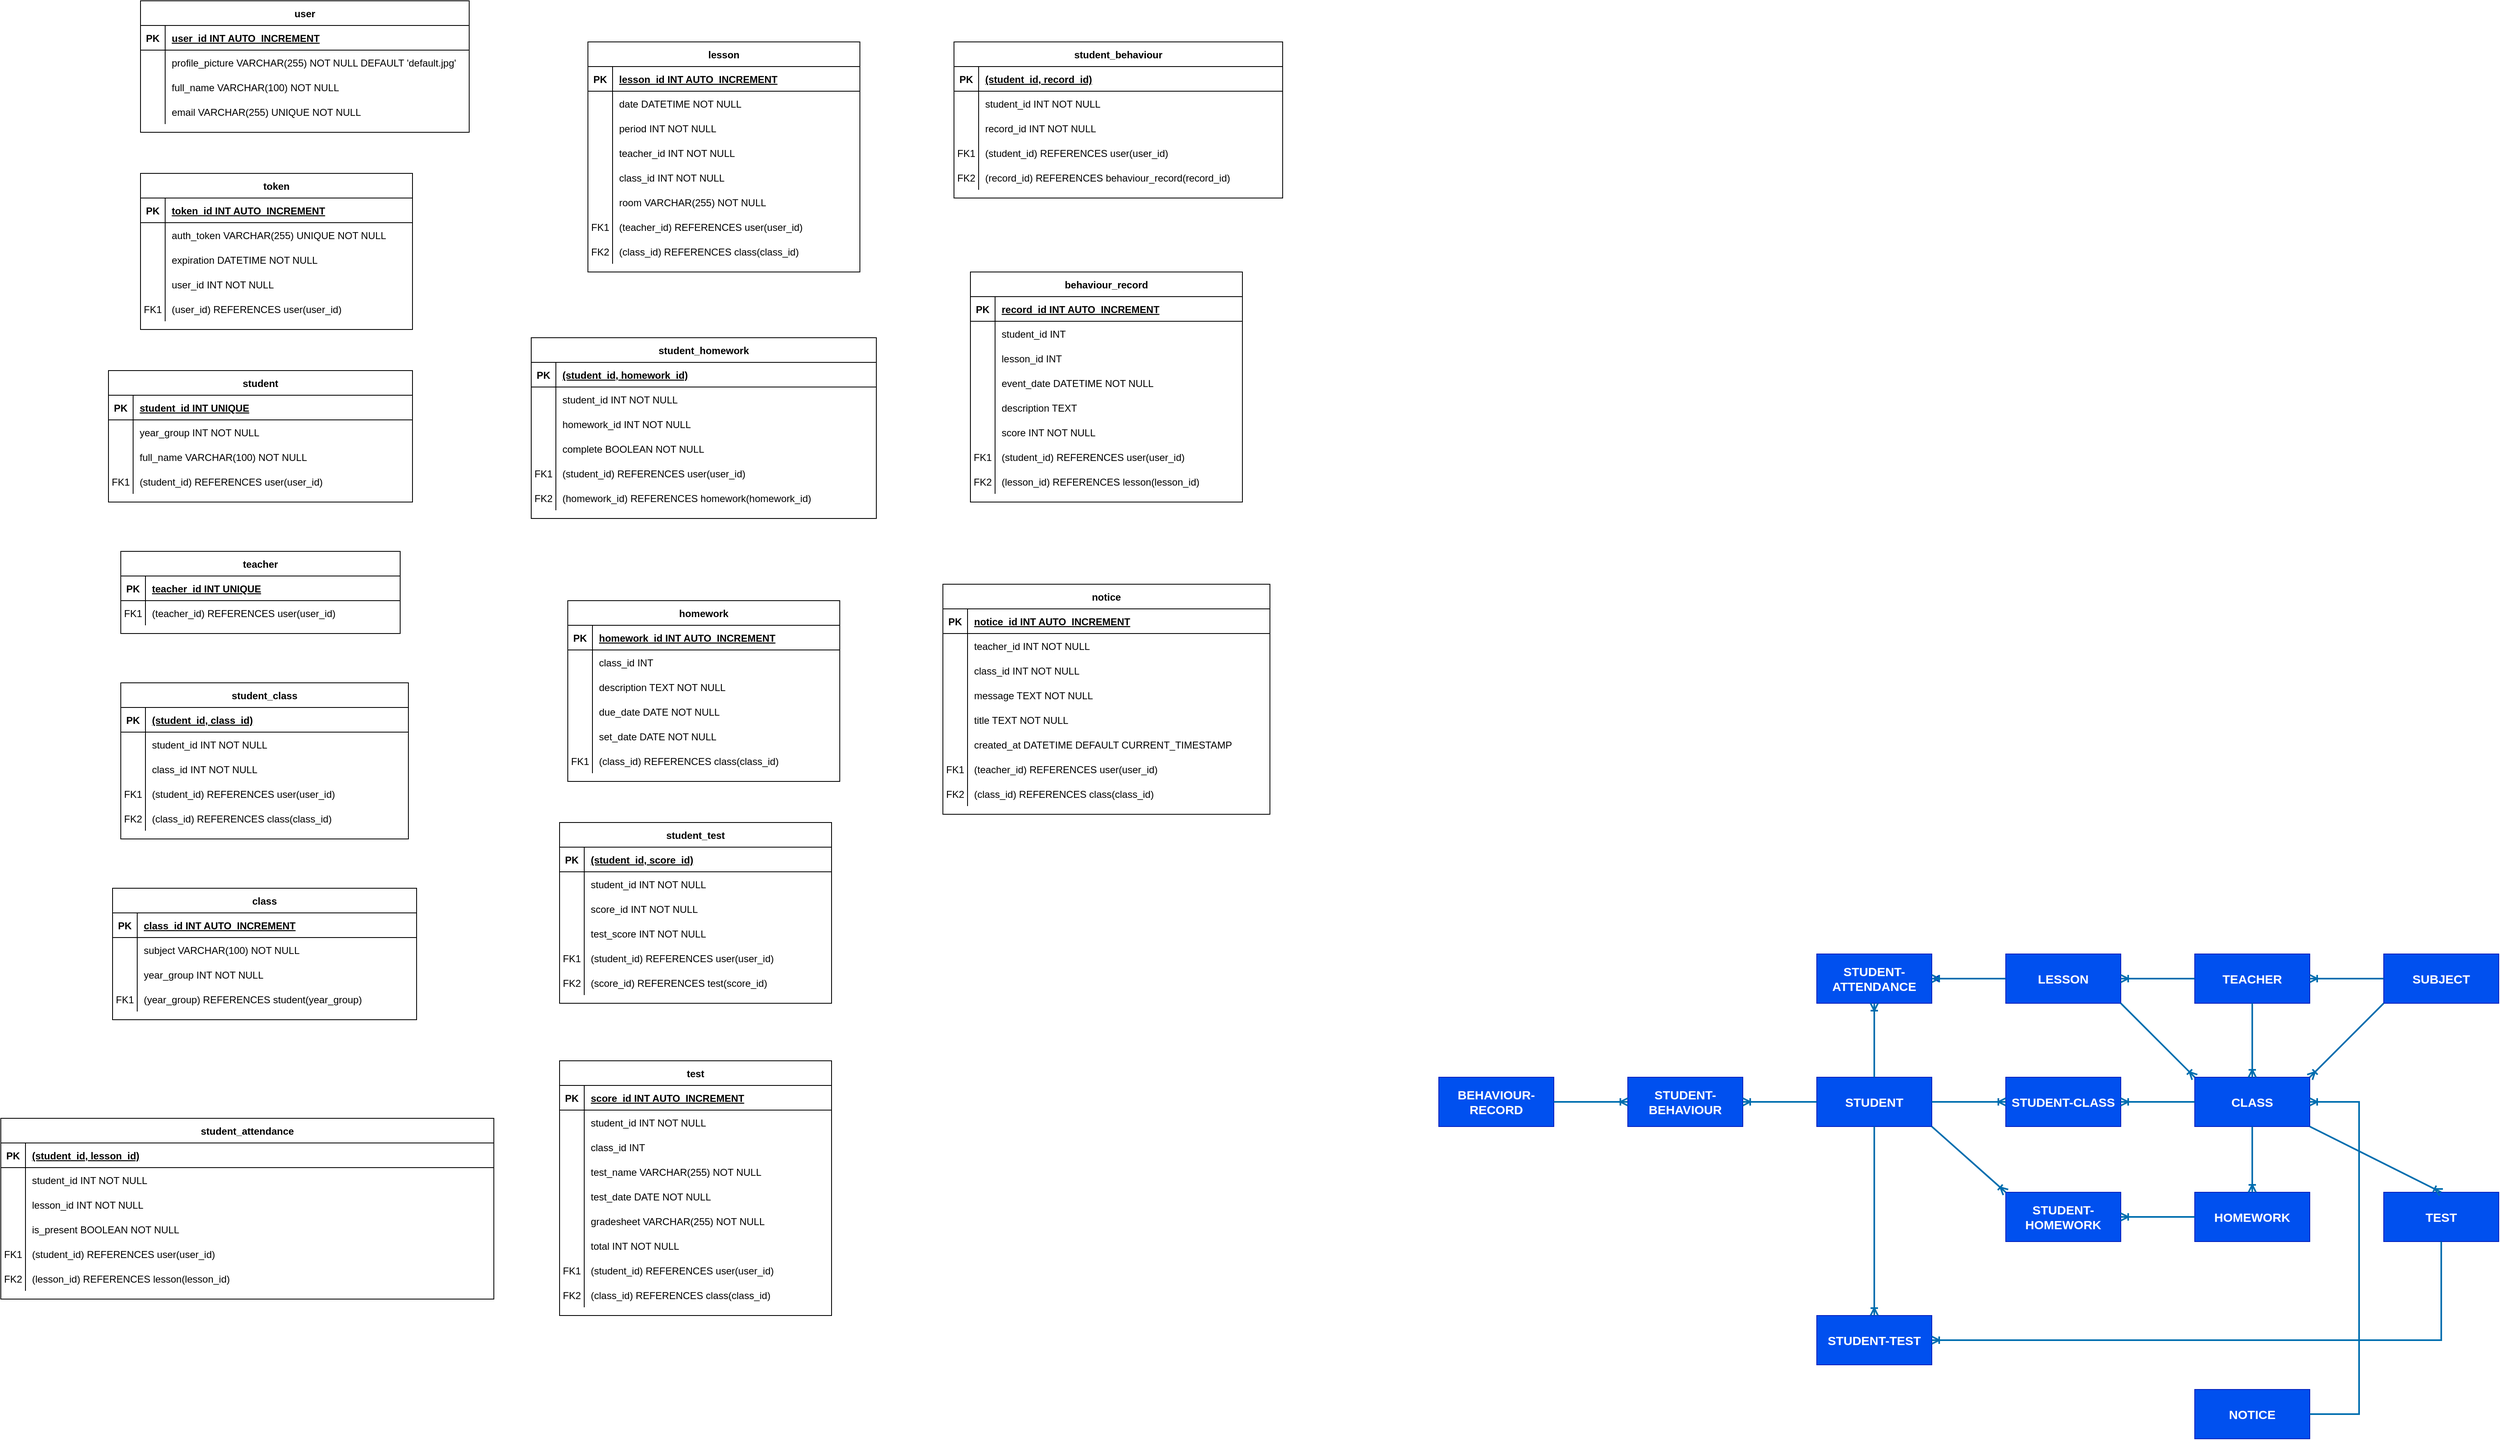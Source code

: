<mxfile version="24.7.17">
  <diagram id="R2lEEEUBdFMjLlhIrx00" name="Page-1">
    <mxGraphModel dx="2100" dy="1242" grid="1" gridSize="10" guides="1" tooltips="1" connect="1" arrows="1" fold="1" page="1" pageScale="1" pageWidth="10000" pageHeight="10000" background="none" math="0" shadow="0" extFonts="Permanent Marker^https://fonts.googleapis.com/css?family=Permanent+Marker">
      <root>
        <mxCell id="0" />
        <mxCell id="1" parent="0" />
        <mxCell id="C-vyLk0tnHw3VtMMgP7b-23" value="student_homework" style="shape=table;startSize=30;container=1;collapsible=1;childLayout=tableLayout;fixedRows=1;rowLines=0;fontStyle=1;align=center;resizeLast=1;" parent="1" vertex="1">
          <mxGeometry x="3055.5" y="5400" width="420" height="220" as="geometry" />
        </mxCell>
        <mxCell id="C-vyLk0tnHw3VtMMgP7b-24" value="" style="shape=partialRectangle;collapsible=0;dropTarget=0;pointerEvents=0;fillColor=none;points=[[0,0.5],[1,0.5]];portConstraint=eastwest;top=0;left=0;right=0;bottom=1;" parent="C-vyLk0tnHw3VtMMgP7b-23" vertex="1">
          <mxGeometry y="30" width="420" height="30" as="geometry" />
        </mxCell>
        <mxCell id="C-vyLk0tnHw3VtMMgP7b-25" value="PK" style="shape=partialRectangle;overflow=hidden;connectable=0;fillColor=none;top=0;left=0;bottom=0;right=0;fontStyle=1;" parent="C-vyLk0tnHw3VtMMgP7b-24" vertex="1">
          <mxGeometry width="30" height="30" as="geometry">
            <mxRectangle width="30" height="30" as="alternateBounds" />
          </mxGeometry>
        </mxCell>
        <mxCell id="C-vyLk0tnHw3VtMMgP7b-26" value="(student_id, homework_id)" style="shape=partialRectangle;overflow=hidden;connectable=0;fillColor=none;top=0;left=0;bottom=0;right=0;align=left;spacingLeft=6;fontStyle=5;" parent="C-vyLk0tnHw3VtMMgP7b-24" vertex="1">
          <mxGeometry x="30" width="390" height="30" as="geometry">
            <mxRectangle width="390" height="30" as="alternateBounds" />
          </mxGeometry>
        </mxCell>
        <mxCell id="C-vyLk0tnHw3VtMMgP7b-27" value="" style="shape=partialRectangle;collapsible=0;dropTarget=0;pointerEvents=0;fillColor=none;points=[[0,0.5],[1,0.5]];portConstraint=eastwest;top=0;left=0;right=0;bottom=0;" parent="C-vyLk0tnHw3VtMMgP7b-23" vertex="1">
          <mxGeometry y="60" width="420" height="30" as="geometry" />
        </mxCell>
        <mxCell id="C-vyLk0tnHw3VtMMgP7b-28" value="" style="shape=partialRectangle;overflow=hidden;connectable=0;fillColor=none;top=0;left=0;bottom=0;right=0;" parent="C-vyLk0tnHw3VtMMgP7b-27" vertex="1">
          <mxGeometry width="30" height="30" as="geometry">
            <mxRectangle width="30" height="30" as="alternateBounds" />
          </mxGeometry>
        </mxCell>
        <mxCell id="C-vyLk0tnHw3VtMMgP7b-29" value="student_id INT NOT NULL" style="shape=partialRectangle;overflow=hidden;connectable=0;fillColor=none;top=0;left=0;bottom=0;right=0;align=left;spacingLeft=6;" parent="C-vyLk0tnHw3VtMMgP7b-27" vertex="1">
          <mxGeometry x="30" width="390" height="30" as="geometry">
            <mxRectangle width="390" height="30" as="alternateBounds" />
          </mxGeometry>
        </mxCell>
        <mxCell id="szz1daHE7D51rVoY3ltc-4" value="" style="shape=partialRectangle;collapsible=0;dropTarget=0;pointerEvents=0;fillColor=none;points=[[0,0.5],[1,0.5]];portConstraint=eastwest;top=0;left=0;right=0;bottom=0;" parent="C-vyLk0tnHw3VtMMgP7b-23" vertex="1">
          <mxGeometry y="90" width="420" height="30" as="geometry" />
        </mxCell>
        <mxCell id="szz1daHE7D51rVoY3ltc-5" value="" style="shape=partialRectangle;overflow=hidden;connectable=0;fillColor=none;top=0;left=0;bottom=0;right=0;" parent="szz1daHE7D51rVoY3ltc-4" vertex="1">
          <mxGeometry width="30" height="30" as="geometry">
            <mxRectangle width="30" height="30" as="alternateBounds" />
          </mxGeometry>
        </mxCell>
        <mxCell id="szz1daHE7D51rVoY3ltc-6" value="homework_id INT NOT NULL" style="shape=partialRectangle;overflow=hidden;connectable=0;fillColor=none;top=0;left=0;bottom=0;right=0;align=left;spacingLeft=6;" parent="szz1daHE7D51rVoY3ltc-4" vertex="1">
          <mxGeometry x="30" width="390" height="30" as="geometry">
            <mxRectangle width="390" height="30" as="alternateBounds" />
          </mxGeometry>
        </mxCell>
        <mxCell id="szz1daHE7D51rVoY3ltc-7" value="" style="shape=partialRectangle;collapsible=0;dropTarget=0;pointerEvents=0;fillColor=none;points=[[0,0.5],[1,0.5]];portConstraint=eastwest;top=0;left=0;right=0;bottom=0;" parent="C-vyLk0tnHw3VtMMgP7b-23" vertex="1">
          <mxGeometry y="120" width="420" height="30" as="geometry" />
        </mxCell>
        <mxCell id="szz1daHE7D51rVoY3ltc-8" value="" style="shape=partialRectangle;overflow=hidden;connectable=0;fillColor=none;top=0;left=0;bottom=0;right=0;" parent="szz1daHE7D51rVoY3ltc-7" vertex="1">
          <mxGeometry width="30" height="30" as="geometry">
            <mxRectangle width="30" height="30" as="alternateBounds" />
          </mxGeometry>
        </mxCell>
        <mxCell id="szz1daHE7D51rVoY3ltc-9" value="complete BOOLEAN NOT NULL" style="shape=partialRectangle;overflow=hidden;connectable=0;fillColor=none;top=0;left=0;bottom=0;right=0;align=left;spacingLeft=6;" parent="szz1daHE7D51rVoY3ltc-7" vertex="1">
          <mxGeometry x="30" width="390" height="30" as="geometry">
            <mxRectangle width="390" height="30" as="alternateBounds" />
          </mxGeometry>
        </mxCell>
        <mxCell id="szz1daHE7D51rVoY3ltc-229" value="" style="shape=partialRectangle;collapsible=0;dropTarget=0;pointerEvents=0;fillColor=none;points=[[0,0.5],[1,0.5]];portConstraint=eastwest;top=0;left=0;right=0;bottom=0;" parent="C-vyLk0tnHw3VtMMgP7b-23" vertex="1">
          <mxGeometry y="150" width="420" height="30" as="geometry" />
        </mxCell>
        <mxCell id="szz1daHE7D51rVoY3ltc-230" value="FK1" style="shape=partialRectangle;overflow=hidden;connectable=0;fillColor=none;top=0;left=0;bottom=0;right=0;" parent="szz1daHE7D51rVoY3ltc-229" vertex="1">
          <mxGeometry width="30" height="30" as="geometry">
            <mxRectangle width="30" height="30" as="alternateBounds" />
          </mxGeometry>
        </mxCell>
        <mxCell id="szz1daHE7D51rVoY3ltc-231" value="(student_id) REFERENCES user(user_id)" style="shape=partialRectangle;overflow=hidden;connectable=0;fillColor=none;top=0;left=0;bottom=0;right=0;align=left;spacingLeft=6;" parent="szz1daHE7D51rVoY3ltc-229" vertex="1">
          <mxGeometry x="30" width="390" height="30" as="geometry">
            <mxRectangle width="390" height="30" as="alternateBounds" />
          </mxGeometry>
        </mxCell>
        <mxCell id="szz1daHE7D51rVoY3ltc-233" value="" style="shape=partialRectangle;collapsible=0;dropTarget=0;pointerEvents=0;fillColor=none;points=[[0,0.5],[1,0.5]];portConstraint=eastwest;top=0;left=0;right=0;bottom=0;" parent="C-vyLk0tnHw3VtMMgP7b-23" vertex="1">
          <mxGeometry y="180" width="420" height="30" as="geometry" />
        </mxCell>
        <mxCell id="szz1daHE7D51rVoY3ltc-234" value="FK2" style="shape=partialRectangle;overflow=hidden;connectable=0;fillColor=none;top=0;left=0;bottom=0;right=0;" parent="szz1daHE7D51rVoY3ltc-233" vertex="1">
          <mxGeometry width="30" height="30" as="geometry">
            <mxRectangle width="30" height="30" as="alternateBounds" />
          </mxGeometry>
        </mxCell>
        <mxCell id="szz1daHE7D51rVoY3ltc-235" value="(homework_id) REFERENCES homework(homework_id)" style="shape=partialRectangle;overflow=hidden;connectable=0;fillColor=none;top=0;left=0;bottom=0;right=0;align=left;spacingLeft=6;" parent="szz1daHE7D51rVoY3ltc-233" vertex="1">
          <mxGeometry x="30" width="390" height="30" as="geometry">
            <mxRectangle width="390" height="30" as="alternateBounds" />
          </mxGeometry>
        </mxCell>
        <mxCell id="szz1daHE7D51rVoY3ltc-10" value="teacher" style="shape=table;startSize=30;container=1;collapsible=1;childLayout=tableLayout;fixedRows=1;rowLines=0;fontStyle=1;align=center;resizeLast=1;" parent="1" vertex="1">
          <mxGeometry x="2556" y="5660" width="340" height="100" as="geometry" />
        </mxCell>
        <mxCell id="szz1daHE7D51rVoY3ltc-11" value="" style="shape=partialRectangle;collapsible=0;dropTarget=0;pointerEvents=0;fillColor=none;points=[[0,0.5],[1,0.5]];portConstraint=eastwest;top=0;left=0;right=0;bottom=1;" parent="szz1daHE7D51rVoY3ltc-10" vertex="1">
          <mxGeometry y="30" width="340" height="30" as="geometry" />
        </mxCell>
        <mxCell id="szz1daHE7D51rVoY3ltc-12" value="PK" style="shape=partialRectangle;overflow=hidden;connectable=0;fillColor=none;top=0;left=0;bottom=0;right=0;fontStyle=1;" parent="szz1daHE7D51rVoY3ltc-11" vertex="1">
          <mxGeometry width="30" height="30" as="geometry">
            <mxRectangle width="30" height="30" as="alternateBounds" />
          </mxGeometry>
        </mxCell>
        <mxCell id="szz1daHE7D51rVoY3ltc-13" value="teacher_id INT UNIQUE" style="shape=partialRectangle;overflow=hidden;connectable=0;fillColor=none;top=0;left=0;bottom=0;right=0;align=left;spacingLeft=6;fontStyle=5;" parent="szz1daHE7D51rVoY3ltc-11" vertex="1">
          <mxGeometry x="30" width="310" height="30" as="geometry">
            <mxRectangle width="310" height="30" as="alternateBounds" />
          </mxGeometry>
        </mxCell>
        <mxCell id="szz1daHE7D51rVoY3ltc-20" value="" style="shape=partialRectangle;collapsible=0;dropTarget=0;pointerEvents=0;fillColor=none;points=[[0,0.5],[1,0.5]];portConstraint=eastwest;top=0;left=0;right=0;bottom=0;" parent="szz1daHE7D51rVoY3ltc-10" vertex="1">
          <mxGeometry y="60" width="340" height="30" as="geometry" />
        </mxCell>
        <mxCell id="szz1daHE7D51rVoY3ltc-21" value="FK1" style="shape=partialRectangle;overflow=hidden;connectable=0;fillColor=none;top=0;left=0;bottom=0;right=0;" parent="szz1daHE7D51rVoY3ltc-20" vertex="1">
          <mxGeometry width="30" height="30" as="geometry">
            <mxRectangle width="30" height="30" as="alternateBounds" />
          </mxGeometry>
        </mxCell>
        <mxCell id="szz1daHE7D51rVoY3ltc-22" value="(teacher_id) REFERENCES user(user_id) " style="shape=partialRectangle;overflow=hidden;connectable=0;fillColor=none;top=0;left=0;bottom=0;right=0;align=left;spacingLeft=6;" parent="szz1daHE7D51rVoY3ltc-20" vertex="1">
          <mxGeometry x="30" width="310" height="30" as="geometry">
            <mxRectangle width="310" height="30" as="alternateBounds" />
          </mxGeometry>
        </mxCell>
        <mxCell id="szz1daHE7D51rVoY3ltc-24" value="STUDENT-ATTENDANCE" style="rounded=0;whiteSpace=wrap;html=1;fillColor=#0050ef;strokeColor=#001DBC;fontColor=#ffffff;fontStyle=1;fontSize=15;" parent="1" vertex="1">
          <mxGeometry x="4620" y="6150" width="140" height="60" as="geometry" />
        </mxCell>
        <mxCell id="szz1daHE7D51rVoY3ltc-39" value="" style="edgeStyle=orthogonalEdgeStyle;rounded=0;orthogonalLoop=1;jettySize=auto;html=1;fillColor=#0050ef;strokeColor=#001DBC;fontStyle=1;fontSize=15;" parent="1" source="szz1daHE7D51rVoY3ltc-25" target="szz1daHE7D51rVoY3ltc-24" edge="1">
          <mxGeometry relative="1" as="geometry" />
        </mxCell>
        <mxCell id="szz1daHE7D51rVoY3ltc-25" value="LESSON" style="rounded=0;whiteSpace=wrap;html=1;fillColor=#0050ef;strokeColor=#001DBC;fontColor=#ffffff;fontStyle=1;fontSize=15;" parent="1" vertex="1">
          <mxGeometry x="4850" y="6150" width="140" height="60" as="geometry" />
        </mxCell>
        <mxCell id="szz1daHE7D51rVoY3ltc-26" value="TEACHER" style="rounded=0;whiteSpace=wrap;html=1;fillColor=#0050ef;strokeColor=#001DBC;fontColor=#ffffff;fontStyle=1;fontSize=15;" parent="1" vertex="1">
          <mxGeometry x="5080" y="6150" width="140" height="60" as="geometry" />
        </mxCell>
        <mxCell id="szz1daHE7D51rVoY3ltc-27" value="SUBJECT" style="rounded=0;whiteSpace=wrap;html=1;fillColor=#0050ef;strokeColor=#001DBC;fontColor=#ffffff;fontStyle=1;fontSize=15;" parent="1" vertex="1">
          <mxGeometry x="5310" y="6150" width="140" height="60" as="geometry" />
        </mxCell>
        <mxCell id="szz1daHE7D51rVoY3ltc-28" value="CLASS" style="rounded=0;whiteSpace=wrap;html=1;fillColor=#0050ef;strokeColor=#001DBC;fontColor=#ffffff;fontStyle=1;fontSize=15;" parent="1" vertex="1">
          <mxGeometry x="5080" y="6300" width="140" height="60" as="geometry" />
        </mxCell>
        <mxCell id="szz1daHE7D51rVoY3ltc-29" value="HOMEWORK" style="rounded=0;whiteSpace=wrap;html=1;fillColor=#0050ef;strokeColor=#001DBC;fontColor=#ffffff;fontStyle=1;fontSize=15;" parent="1" vertex="1">
          <mxGeometry x="5080" y="6440" width="140" height="60" as="geometry" />
        </mxCell>
        <mxCell id="szz1daHE7D51rVoY3ltc-30" value="TEST" style="rounded=0;whiteSpace=wrap;html=1;fillColor=#0050ef;strokeColor=#001DBC;fontColor=#ffffff;fontStyle=1;fontSize=15;" parent="1" vertex="1">
          <mxGeometry x="5310" y="6440" width="140" height="60" as="geometry" />
        </mxCell>
        <mxCell id="szz1daHE7D51rVoY3ltc-31" value="STUDENT-HOMEWORK" style="rounded=0;whiteSpace=wrap;html=1;fillColor=#0050ef;strokeColor=#001DBC;fontColor=#ffffff;fontStyle=1;fontSize=15;" parent="1" vertex="1">
          <mxGeometry x="4850" y="6440" width="140" height="60" as="geometry" />
        </mxCell>
        <mxCell id="szz1daHE7D51rVoY3ltc-32" value="STUDENT-TEST" style="rounded=0;whiteSpace=wrap;html=1;fillColor=#0050ef;strokeColor=#001DBC;fontColor=#ffffff;fontStyle=1;fontSize=15;" parent="1" vertex="1">
          <mxGeometry x="4620" y="6590" width="140" height="60" as="geometry" />
        </mxCell>
        <mxCell id="szz1daHE7D51rVoY3ltc-33" value="STUDENT-CLASS" style="rounded=0;whiteSpace=wrap;html=1;fillColor=#0050ef;strokeColor=#001DBC;fontColor=#ffffff;fontStyle=1;fontSize=15;" parent="1" vertex="1">
          <mxGeometry x="4850" y="6300" width="140" height="60" as="geometry" />
        </mxCell>
        <mxCell id="szz1daHE7D51rVoY3ltc-34" value="STUDENT" style="rounded=0;whiteSpace=wrap;html=1;fillColor=#0050ef;strokeColor=#001DBC;fontColor=#ffffff;fontStyle=1;fontSize=15;" parent="1" vertex="1">
          <mxGeometry x="4620" y="6300" width="140" height="60" as="geometry" />
        </mxCell>
        <mxCell id="szz1daHE7D51rVoY3ltc-35" value="STUDENT-BEHAVIOUR" style="rounded=0;whiteSpace=wrap;html=1;fillColor=#0050ef;strokeColor=#001DBC;fontColor=#ffffff;fontStyle=1;fontSize=15;" parent="1" vertex="1">
          <mxGeometry x="4390" y="6300" width="140" height="60" as="geometry" />
        </mxCell>
        <mxCell id="szz1daHE7D51rVoY3ltc-36" value="BEHAVIOUR-RECORD" style="rounded=0;whiteSpace=wrap;html=1;fillColor=#0050ef;strokeColor=#001DBC;fontColor=#ffffff;fontStyle=1;fontSize=15;" parent="1" vertex="1">
          <mxGeometry x="4160" y="6300" width="140" height="60" as="geometry" />
        </mxCell>
        <mxCell id="szz1daHE7D51rVoY3ltc-37" value="" style="fontSize=15;html=1;endArrow=ERoneToMany;rounded=0;entryX=0.5;entryY=1;entryDx=0;entryDy=0;exitX=0.5;exitY=0;exitDx=0;exitDy=0;fillColor=#1ba1e2;strokeColor=#006EAF;strokeWidth=2;fontStyle=1" parent="1" source="szz1daHE7D51rVoY3ltc-34" target="szz1daHE7D51rVoY3ltc-24" edge="1">
          <mxGeometry width="100" height="100" relative="1" as="geometry">
            <mxPoint x="4684" y="6298" as="sourcePoint" />
            <mxPoint x="4610" y="6330" as="targetPoint" />
          </mxGeometry>
        </mxCell>
        <mxCell id="szz1daHE7D51rVoY3ltc-38" value="" style="fontSize=15;html=1;endArrow=ERoneToMany;rounded=0;entryX=1;entryY=0.5;entryDx=0;entryDy=0;exitX=0;exitY=0.5;exitDx=0;exitDy=0;fillColor=#1ba1e2;strokeColor=#006EAF;strokeWidth=2;fontStyle=1" parent="1" source="szz1daHE7D51rVoY3ltc-25" target="szz1daHE7D51rVoY3ltc-24" edge="1">
          <mxGeometry width="100" height="100" relative="1" as="geometry">
            <mxPoint x="4700" y="6310" as="sourcePoint" />
            <mxPoint x="4700" y="6220" as="targetPoint" />
          </mxGeometry>
        </mxCell>
        <mxCell id="szz1daHE7D51rVoY3ltc-40" value="" style="fontSize=15;html=1;endArrow=ERoneToMany;rounded=0;exitX=0;exitY=0.5;exitDx=0;exitDy=0;entryX=1;entryY=0.5;entryDx=0;entryDy=0;fillColor=#1ba1e2;strokeColor=#006EAF;strokeWidth=2;fontStyle=1" parent="1" source="szz1daHE7D51rVoY3ltc-26" target="szz1daHE7D51rVoY3ltc-25" edge="1">
          <mxGeometry width="100" height="100" relative="1" as="geometry">
            <mxPoint x="5080" y="6179.5" as="sourcePoint" />
            <mxPoint x="5010" y="6200" as="targetPoint" />
          </mxGeometry>
        </mxCell>
        <mxCell id="szz1daHE7D51rVoY3ltc-41" value="" style="fontSize=15;html=1;endArrow=ERoneToMany;rounded=0;exitX=0;exitY=0.5;exitDx=0;exitDy=0;entryX=1;entryY=0.5;entryDx=0;entryDy=0;fillColor=#1ba1e2;strokeColor=#006EAF;strokeWidth=2;fontStyle=1" parent="1" source="szz1daHE7D51rVoY3ltc-27" target="szz1daHE7D51rVoY3ltc-26" edge="1">
          <mxGeometry width="100" height="100" relative="1" as="geometry">
            <mxPoint x="5330" y="6220" as="sourcePoint" />
            <mxPoint x="5240" y="6220" as="targetPoint" />
          </mxGeometry>
        </mxCell>
        <mxCell id="szz1daHE7D51rVoY3ltc-42" value="" style="fontSize=15;html=1;endArrow=ERoneToMany;rounded=0;exitX=0.5;exitY=1;exitDx=0;exitDy=0;entryX=0.5;entryY=0;entryDx=0;entryDy=0;fillColor=#1ba1e2;strokeColor=#006EAF;strokeWidth=2;fontStyle=1" parent="1" source="szz1daHE7D51rVoY3ltc-26" target="szz1daHE7D51rVoY3ltc-28" edge="1">
          <mxGeometry width="100" height="100" relative="1" as="geometry">
            <mxPoint x="5240" y="6240" as="sourcePoint" />
            <mxPoint x="5150" y="6240" as="targetPoint" />
          </mxGeometry>
        </mxCell>
        <mxCell id="szz1daHE7D51rVoY3ltc-43" value="" style="fontSize=15;html=1;endArrow=ERoneToMany;rounded=0;exitX=1;exitY=1;exitDx=0;exitDy=0;entryX=0;entryY=0;entryDx=0;entryDy=0;fillColor=#1ba1e2;strokeColor=#006EAF;strokeWidth=2;fontStyle=1" parent="1" source="szz1daHE7D51rVoY3ltc-25" target="szz1daHE7D51rVoY3ltc-28" edge="1">
          <mxGeometry width="100" height="100" relative="1" as="geometry">
            <mxPoint x="5160" y="6220" as="sourcePoint" />
            <mxPoint x="5160" y="6310" as="targetPoint" />
          </mxGeometry>
        </mxCell>
        <mxCell id="szz1daHE7D51rVoY3ltc-44" value="" style="fontSize=15;html=1;endArrow=ERoneToMany;rounded=0;exitX=0;exitY=1;exitDx=0;exitDy=0;entryX=1;entryY=0;entryDx=0;entryDy=0;fillColor=#1ba1e2;strokeColor=#006EAF;strokeWidth=2;fontStyle=1" parent="1" source="szz1daHE7D51rVoY3ltc-27" target="szz1daHE7D51rVoY3ltc-28" edge="1">
          <mxGeometry width="100" height="100" relative="1" as="geometry">
            <mxPoint x="5350" y="6310" as="sourcePoint" />
            <mxPoint x="5260" y="6310" as="targetPoint" />
          </mxGeometry>
        </mxCell>
        <mxCell id="szz1daHE7D51rVoY3ltc-45" value="" style="fontSize=15;html=1;endArrow=ERoneToMany;rounded=0;exitX=1;exitY=1;exitDx=0;exitDy=0;entryX=0.5;entryY=0;entryDx=0;entryDy=0;fillColor=#1ba1e2;strokeColor=#006EAF;strokeWidth=2;fontStyle=1" parent="1" source="szz1daHE7D51rVoY3ltc-28" target="szz1daHE7D51rVoY3ltc-30" edge="1">
          <mxGeometry width="100" height="100" relative="1" as="geometry">
            <mxPoint x="5240" y="6410" as="sourcePoint" />
            <mxPoint x="5180" y="6400" as="targetPoint" />
          </mxGeometry>
        </mxCell>
        <mxCell id="szz1daHE7D51rVoY3ltc-46" value="" style="fontSize=15;html=1;endArrow=ERoneToMany;rounded=0;exitX=0;exitY=0.5;exitDx=0;exitDy=0;entryX=1;entryY=0.5;entryDx=0;entryDy=0;fillColor=#1ba1e2;strokeColor=#006EAF;strokeWidth=2;fontStyle=1" parent="1" source="szz1daHE7D51rVoY3ltc-34" target="szz1daHE7D51rVoY3ltc-35" edge="1">
          <mxGeometry width="100" height="100" relative="1" as="geometry">
            <mxPoint x="4570" y="6340" as="sourcePoint" />
            <mxPoint x="4570" y="6420" as="targetPoint" />
          </mxGeometry>
        </mxCell>
        <mxCell id="szz1daHE7D51rVoY3ltc-47" value="" style="fontSize=15;html=1;endArrow=ERoneToMany;rounded=0;exitX=1;exitY=0.5;exitDx=0;exitDy=0;entryX=0;entryY=0.5;entryDx=0;entryDy=0;fillColor=#1ba1e2;strokeColor=#006EAF;strokeWidth=2;fontStyle=1" parent="1" source="szz1daHE7D51rVoY3ltc-36" target="szz1daHE7D51rVoY3ltc-35" edge="1">
          <mxGeometry width="100" height="100" relative="1" as="geometry">
            <mxPoint x="4630" y="6340" as="sourcePoint" />
            <mxPoint x="4540" y="6340" as="targetPoint" />
          </mxGeometry>
        </mxCell>
        <mxCell id="szz1daHE7D51rVoY3ltc-48" value="" style="fontSize=15;html=1;endArrow=ERoneToMany;rounded=0;exitX=1;exitY=0.5;exitDx=0;exitDy=0;entryX=0;entryY=0.5;entryDx=0;entryDy=0;fillColor=#1ba1e2;strokeColor=#006EAF;strokeWidth=2;fontStyle=1" parent="1" source="szz1daHE7D51rVoY3ltc-34" target="szz1daHE7D51rVoY3ltc-33" edge="1">
          <mxGeometry width="100" height="100" relative="1" as="geometry">
            <mxPoint x="4630" y="6340" as="sourcePoint" />
            <mxPoint x="4540" y="6340" as="targetPoint" />
          </mxGeometry>
        </mxCell>
        <mxCell id="szz1daHE7D51rVoY3ltc-49" value="" style="fontSize=15;html=1;endArrow=ERoneToMany;rounded=0;exitX=0;exitY=0.5;exitDx=0;exitDy=0;entryX=1;entryY=0.5;entryDx=0;entryDy=0;fillColor=#1ba1e2;strokeColor=#006EAF;strokeWidth=2;fontStyle=1" parent="1" source="szz1daHE7D51rVoY3ltc-28" target="szz1daHE7D51rVoY3ltc-33" edge="1">
          <mxGeometry width="100" height="100" relative="1" as="geometry">
            <mxPoint x="4770" y="6340" as="sourcePoint" />
            <mxPoint x="4860" y="6340" as="targetPoint" />
          </mxGeometry>
        </mxCell>
        <mxCell id="szz1daHE7D51rVoY3ltc-50" value="" style="fontSize=15;html=1;endArrow=ERoneToMany;rounded=0;exitX=0.5;exitY=1;exitDx=0;exitDy=0;entryX=0.5;entryY=0;entryDx=0;entryDy=0;fillColor=#1ba1e2;strokeColor=#006EAF;strokeWidth=2;fontStyle=1" parent="1" source="szz1daHE7D51rVoY3ltc-28" target="szz1daHE7D51rVoY3ltc-29" edge="1">
          <mxGeometry width="100" height="100" relative="1" as="geometry">
            <mxPoint x="4980" y="6350" as="sourcePoint" />
            <mxPoint x="5070" y="6440" as="targetPoint" />
          </mxGeometry>
        </mxCell>
        <mxCell id="szz1daHE7D51rVoY3ltc-51" value="" style="fontSize=15;html=1;endArrow=ERoneToMany;rounded=0;exitX=0;exitY=0.5;exitDx=0;exitDy=0;entryX=1;entryY=0.5;entryDx=0;entryDy=0;fillColor=#1ba1e2;strokeColor=#006EAF;strokeWidth=2;fontStyle=1" parent="1" source="szz1daHE7D51rVoY3ltc-29" target="szz1daHE7D51rVoY3ltc-31" edge="1">
          <mxGeometry width="100" height="100" relative="1" as="geometry">
            <mxPoint x="5080" y="6460" as="sourcePoint" />
            <mxPoint x="4990" y="6460" as="targetPoint" />
          </mxGeometry>
        </mxCell>
        <mxCell id="szz1daHE7D51rVoY3ltc-52" value="" style="fontSize=15;html=1;endArrow=ERoneToMany;rounded=0;exitX=1;exitY=1;exitDx=0;exitDy=0;entryX=0;entryY=0;entryDx=0;entryDy=0;fillColor=#1ba1e2;strokeColor=#006EAF;strokeWidth=2;fontStyle=1" parent="1" source="szz1daHE7D51rVoY3ltc-34" target="szz1daHE7D51rVoY3ltc-31" edge="1">
          <mxGeometry width="100" height="100" relative="1" as="geometry">
            <mxPoint x="4860" y="6480" as="sourcePoint" />
            <mxPoint x="4770" y="6480" as="targetPoint" />
          </mxGeometry>
        </mxCell>
        <mxCell id="szz1daHE7D51rVoY3ltc-53" value="" style="fontSize=15;html=1;endArrow=ERoneToMany;rounded=0;exitX=0.5;exitY=1;exitDx=0;exitDy=0;entryX=0.5;entryY=0;entryDx=0;entryDy=0;fillColor=#1ba1e2;strokeColor=#006EAF;strokeWidth=2;fontStyle=1" parent="1" source="szz1daHE7D51rVoY3ltc-34" target="szz1daHE7D51rVoY3ltc-32" edge="1">
          <mxGeometry width="100" height="100" relative="1" as="geometry">
            <mxPoint x="4780" y="6469.5" as="sourcePoint" />
            <mxPoint x="4700" y="6370" as="targetPoint" />
          </mxGeometry>
        </mxCell>
        <mxCell id="szz1daHE7D51rVoY3ltc-54" value="" style="fontSize=15;html=1;endArrow=ERoneToMany;rounded=0;exitX=0.5;exitY=1;exitDx=0;exitDy=0;entryX=1;entryY=0.5;entryDx=0;entryDy=0;fillColor=#1ba1e2;strokeColor=#006EAF;strokeWidth=2;fontStyle=1" parent="1" source="szz1daHE7D51rVoY3ltc-30" target="szz1daHE7D51rVoY3ltc-32" edge="1">
          <mxGeometry width="100" height="100" relative="1" as="geometry">
            <mxPoint x="4910" y="6480" as="sourcePoint" />
            <mxPoint x="4910" y="6710" as="targetPoint" />
            <Array as="points">
              <mxPoint x="5380" y="6620" />
            </Array>
          </mxGeometry>
        </mxCell>
        <mxCell id="szz1daHE7D51rVoY3ltc-127" value="class" style="shape=table;startSize=30;container=1;collapsible=1;childLayout=tableLayout;fixedRows=1;rowLines=0;fontStyle=1;align=center;resizeLast=1;" parent="1" vertex="1">
          <mxGeometry x="2546" y="6070" width="370" height="160" as="geometry" />
        </mxCell>
        <mxCell id="szz1daHE7D51rVoY3ltc-128" value="" style="shape=partialRectangle;collapsible=0;dropTarget=0;pointerEvents=0;fillColor=none;points=[[0,0.5],[1,0.5]];portConstraint=eastwest;top=0;left=0;right=0;bottom=1;" parent="szz1daHE7D51rVoY3ltc-127" vertex="1">
          <mxGeometry y="30" width="370" height="30" as="geometry" />
        </mxCell>
        <mxCell id="szz1daHE7D51rVoY3ltc-129" value="PK" style="shape=partialRectangle;overflow=hidden;connectable=0;fillColor=none;top=0;left=0;bottom=0;right=0;fontStyle=1;" parent="szz1daHE7D51rVoY3ltc-128" vertex="1">
          <mxGeometry width="30" height="30" as="geometry">
            <mxRectangle width="30" height="30" as="alternateBounds" />
          </mxGeometry>
        </mxCell>
        <mxCell id="szz1daHE7D51rVoY3ltc-130" value="class_id INT AUTO_INCREMENT" style="shape=partialRectangle;overflow=hidden;connectable=0;fillColor=none;top=0;left=0;bottom=0;right=0;align=left;spacingLeft=6;fontStyle=5;" parent="szz1daHE7D51rVoY3ltc-128" vertex="1">
          <mxGeometry x="30" width="340" height="30" as="geometry">
            <mxRectangle width="340" height="30" as="alternateBounds" />
          </mxGeometry>
        </mxCell>
        <mxCell id="szz1daHE7D51rVoY3ltc-131" value="" style="shape=partialRectangle;collapsible=0;dropTarget=0;pointerEvents=0;fillColor=none;points=[[0,0.5],[1,0.5]];portConstraint=eastwest;top=0;left=0;right=0;bottom=0;" parent="szz1daHE7D51rVoY3ltc-127" vertex="1">
          <mxGeometry y="60" width="370" height="30" as="geometry" />
        </mxCell>
        <mxCell id="szz1daHE7D51rVoY3ltc-132" value="" style="shape=partialRectangle;overflow=hidden;connectable=0;fillColor=none;top=0;left=0;bottom=0;right=0;" parent="szz1daHE7D51rVoY3ltc-131" vertex="1">
          <mxGeometry width="30" height="30" as="geometry">
            <mxRectangle width="30" height="30" as="alternateBounds" />
          </mxGeometry>
        </mxCell>
        <mxCell id="szz1daHE7D51rVoY3ltc-133" value="subject VARCHAR(100) NOT NULL" style="shape=partialRectangle;overflow=hidden;connectable=0;fillColor=none;top=0;left=0;bottom=0;right=0;align=left;spacingLeft=6;" parent="szz1daHE7D51rVoY3ltc-131" vertex="1">
          <mxGeometry x="30" width="340" height="30" as="geometry">
            <mxRectangle width="340" height="30" as="alternateBounds" />
          </mxGeometry>
        </mxCell>
        <mxCell id="szz1daHE7D51rVoY3ltc-134" value="" style="shape=partialRectangle;collapsible=0;dropTarget=0;pointerEvents=0;fillColor=none;points=[[0,0.5],[1,0.5]];portConstraint=eastwest;top=0;left=0;right=0;bottom=0;" parent="szz1daHE7D51rVoY3ltc-127" vertex="1">
          <mxGeometry y="90" width="370" height="30" as="geometry" />
        </mxCell>
        <mxCell id="szz1daHE7D51rVoY3ltc-135" value="" style="shape=partialRectangle;overflow=hidden;connectable=0;fillColor=none;top=0;left=0;bottom=0;right=0;" parent="szz1daHE7D51rVoY3ltc-134" vertex="1">
          <mxGeometry width="30" height="30" as="geometry">
            <mxRectangle width="30" height="30" as="alternateBounds" />
          </mxGeometry>
        </mxCell>
        <mxCell id="szz1daHE7D51rVoY3ltc-136" value="year_group INT NOT NULL" style="shape=partialRectangle;overflow=hidden;connectable=0;fillColor=none;top=0;left=0;bottom=0;right=0;align=left;spacingLeft=6;" parent="szz1daHE7D51rVoY3ltc-134" vertex="1">
          <mxGeometry x="30" width="340" height="30" as="geometry">
            <mxRectangle width="340" height="30" as="alternateBounds" />
          </mxGeometry>
        </mxCell>
        <mxCell id="szz1daHE7D51rVoY3ltc-137" value="" style="shape=partialRectangle;collapsible=0;dropTarget=0;pointerEvents=0;fillColor=none;points=[[0,0.5],[1,0.5]];portConstraint=eastwest;top=0;left=0;right=0;bottom=0;" parent="szz1daHE7D51rVoY3ltc-127" vertex="1">
          <mxGeometry y="120" width="370" height="30" as="geometry" />
        </mxCell>
        <mxCell id="szz1daHE7D51rVoY3ltc-138" value="FK1" style="shape=partialRectangle;overflow=hidden;connectable=0;fillColor=none;top=0;left=0;bottom=0;right=0;" parent="szz1daHE7D51rVoY3ltc-137" vertex="1">
          <mxGeometry width="30" height="30" as="geometry">
            <mxRectangle width="30" height="30" as="alternateBounds" />
          </mxGeometry>
        </mxCell>
        <mxCell id="szz1daHE7D51rVoY3ltc-139" value="(year_group) REFERENCES student(year_group)" style="shape=partialRectangle;overflow=hidden;connectable=0;fillColor=none;top=0;left=0;bottom=0;right=0;align=left;spacingLeft=6;" parent="szz1daHE7D51rVoY3ltc-137" vertex="1">
          <mxGeometry x="30" width="340" height="30" as="geometry">
            <mxRectangle width="340" height="30" as="alternateBounds" />
          </mxGeometry>
        </mxCell>
        <mxCell id="szz1daHE7D51rVoY3ltc-140" value="student_class" style="shape=table;startSize=30;container=1;collapsible=1;childLayout=tableLayout;fixedRows=1;rowLines=0;fontStyle=1;align=center;resizeLast=1;" parent="1" vertex="1">
          <mxGeometry x="2556" y="5820" width="350" height="190" as="geometry" />
        </mxCell>
        <mxCell id="szz1daHE7D51rVoY3ltc-141" value="" style="shape=partialRectangle;collapsible=0;dropTarget=0;pointerEvents=0;fillColor=none;points=[[0,0.5],[1,0.5]];portConstraint=eastwest;top=0;left=0;right=0;bottom=1;" parent="szz1daHE7D51rVoY3ltc-140" vertex="1">
          <mxGeometry y="30" width="350" height="30" as="geometry" />
        </mxCell>
        <mxCell id="szz1daHE7D51rVoY3ltc-142" value="PK" style="shape=partialRectangle;overflow=hidden;connectable=0;fillColor=none;top=0;left=0;bottom=0;right=0;fontStyle=1;" parent="szz1daHE7D51rVoY3ltc-141" vertex="1">
          <mxGeometry width="30" height="30" as="geometry">
            <mxRectangle width="30" height="30" as="alternateBounds" />
          </mxGeometry>
        </mxCell>
        <mxCell id="szz1daHE7D51rVoY3ltc-143" value="(student_id, class_id)" style="shape=partialRectangle;overflow=hidden;connectable=0;fillColor=none;top=0;left=0;bottom=0;right=0;align=left;spacingLeft=6;fontStyle=5;" parent="szz1daHE7D51rVoY3ltc-141" vertex="1">
          <mxGeometry x="30" width="320" height="30" as="geometry">
            <mxRectangle width="320" height="30" as="alternateBounds" />
          </mxGeometry>
        </mxCell>
        <mxCell id="szz1daHE7D51rVoY3ltc-144" value="" style="shape=partialRectangle;collapsible=0;dropTarget=0;pointerEvents=0;fillColor=none;points=[[0,0.5],[1,0.5]];portConstraint=eastwest;top=0;left=0;right=0;bottom=0;" parent="szz1daHE7D51rVoY3ltc-140" vertex="1">
          <mxGeometry y="60" width="350" height="30" as="geometry" />
        </mxCell>
        <mxCell id="szz1daHE7D51rVoY3ltc-145" value="" style="shape=partialRectangle;overflow=hidden;connectable=0;fillColor=none;top=0;left=0;bottom=0;right=0;" parent="szz1daHE7D51rVoY3ltc-144" vertex="1">
          <mxGeometry width="30" height="30" as="geometry">
            <mxRectangle width="30" height="30" as="alternateBounds" />
          </mxGeometry>
        </mxCell>
        <mxCell id="szz1daHE7D51rVoY3ltc-146" value="student_id INT NOT NULL" style="shape=partialRectangle;overflow=hidden;connectable=0;fillColor=none;top=0;left=0;bottom=0;right=0;align=left;spacingLeft=6;" parent="szz1daHE7D51rVoY3ltc-144" vertex="1">
          <mxGeometry x="30" width="320" height="30" as="geometry">
            <mxRectangle width="320" height="30" as="alternateBounds" />
          </mxGeometry>
        </mxCell>
        <mxCell id="szz1daHE7D51rVoY3ltc-147" value="" style="shape=partialRectangle;collapsible=0;dropTarget=0;pointerEvents=0;fillColor=none;points=[[0,0.5],[1,0.5]];portConstraint=eastwest;top=0;left=0;right=0;bottom=0;" parent="szz1daHE7D51rVoY3ltc-140" vertex="1">
          <mxGeometry y="90" width="350" height="30" as="geometry" />
        </mxCell>
        <mxCell id="szz1daHE7D51rVoY3ltc-148" value="" style="shape=partialRectangle;overflow=hidden;connectable=0;fillColor=none;top=0;left=0;bottom=0;right=0;" parent="szz1daHE7D51rVoY3ltc-147" vertex="1">
          <mxGeometry width="30" height="30" as="geometry">
            <mxRectangle width="30" height="30" as="alternateBounds" />
          </mxGeometry>
        </mxCell>
        <mxCell id="szz1daHE7D51rVoY3ltc-149" value="class_id INT NOT NULL" style="shape=partialRectangle;overflow=hidden;connectable=0;fillColor=none;top=0;left=0;bottom=0;right=0;align=left;spacingLeft=6;" parent="szz1daHE7D51rVoY3ltc-147" vertex="1">
          <mxGeometry x="30" width="320" height="30" as="geometry">
            <mxRectangle width="320" height="30" as="alternateBounds" />
          </mxGeometry>
        </mxCell>
        <mxCell id="szz1daHE7D51rVoY3ltc-150" value="" style="shape=partialRectangle;collapsible=0;dropTarget=0;pointerEvents=0;fillColor=none;points=[[0,0.5],[1,0.5]];portConstraint=eastwest;top=0;left=0;right=0;bottom=0;" parent="szz1daHE7D51rVoY3ltc-140" vertex="1">
          <mxGeometry y="120" width="350" height="30" as="geometry" />
        </mxCell>
        <mxCell id="szz1daHE7D51rVoY3ltc-151" value="FK1" style="shape=partialRectangle;overflow=hidden;connectable=0;fillColor=none;top=0;left=0;bottom=0;right=0;" parent="szz1daHE7D51rVoY3ltc-150" vertex="1">
          <mxGeometry width="30" height="30" as="geometry">
            <mxRectangle width="30" height="30" as="alternateBounds" />
          </mxGeometry>
        </mxCell>
        <mxCell id="szz1daHE7D51rVoY3ltc-152" value="(student_id) REFERENCES user(user_id)" style="shape=partialRectangle;overflow=hidden;connectable=0;fillColor=none;top=0;left=0;bottom=0;right=0;align=left;spacingLeft=6;" parent="szz1daHE7D51rVoY3ltc-150" vertex="1">
          <mxGeometry x="30" width="320" height="30" as="geometry">
            <mxRectangle width="320" height="30" as="alternateBounds" />
          </mxGeometry>
        </mxCell>
        <mxCell id="szz1daHE7D51rVoY3ltc-153" value="" style="shape=partialRectangle;collapsible=0;dropTarget=0;pointerEvents=0;fillColor=none;points=[[0,0.5],[1,0.5]];portConstraint=eastwest;top=0;left=0;right=0;bottom=0;" parent="szz1daHE7D51rVoY3ltc-140" vertex="1">
          <mxGeometry y="150" width="350" height="30" as="geometry" />
        </mxCell>
        <mxCell id="szz1daHE7D51rVoY3ltc-154" value="FK2" style="shape=partialRectangle;overflow=hidden;connectable=0;fillColor=none;top=0;left=0;bottom=0;right=0;" parent="szz1daHE7D51rVoY3ltc-153" vertex="1">
          <mxGeometry width="30" height="30" as="geometry">
            <mxRectangle width="30" height="30" as="alternateBounds" />
          </mxGeometry>
        </mxCell>
        <mxCell id="szz1daHE7D51rVoY3ltc-155" value="(class_id) REFERENCES class(class_id)" style="shape=partialRectangle;overflow=hidden;connectable=0;fillColor=none;top=0;left=0;bottom=0;right=0;align=left;spacingLeft=6;" parent="szz1daHE7D51rVoY3ltc-153" vertex="1">
          <mxGeometry x="30" width="320" height="30" as="geometry">
            <mxRectangle width="320" height="30" as="alternateBounds" />
          </mxGeometry>
        </mxCell>
        <mxCell id="szz1daHE7D51rVoY3ltc-156" value="student" style="shape=table;startSize=30;container=1;collapsible=1;childLayout=tableLayout;fixedRows=1;rowLines=0;fontStyle=1;align=center;resizeLast=1;" parent="1" vertex="1">
          <mxGeometry x="2541" y="5440" width="370" height="160" as="geometry" />
        </mxCell>
        <mxCell id="szz1daHE7D51rVoY3ltc-157" value="" style="shape=partialRectangle;collapsible=0;dropTarget=0;pointerEvents=0;fillColor=none;points=[[0,0.5],[1,0.5]];portConstraint=eastwest;top=0;left=0;right=0;bottom=1;" parent="szz1daHE7D51rVoY3ltc-156" vertex="1">
          <mxGeometry y="30" width="370" height="30" as="geometry" />
        </mxCell>
        <mxCell id="szz1daHE7D51rVoY3ltc-158" value="PK" style="shape=partialRectangle;overflow=hidden;connectable=0;fillColor=none;top=0;left=0;bottom=0;right=0;fontStyle=1;" parent="szz1daHE7D51rVoY3ltc-157" vertex="1">
          <mxGeometry width="30" height="30" as="geometry">
            <mxRectangle width="30" height="30" as="alternateBounds" />
          </mxGeometry>
        </mxCell>
        <mxCell id="szz1daHE7D51rVoY3ltc-159" value="student_id INT UNIQUE" style="shape=partialRectangle;overflow=hidden;connectable=0;fillColor=none;top=0;left=0;bottom=0;right=0;align=left;spacingLeft=6;fontStyle=5;" parent="szz1daHE7D51rVoY3ltc-157" vertex="1">
          <mxGeometry x="30" width="340" height="30" as="geometry">
            <mxRectangle width="340" height="30" as="alternateBounds" />
          </mxGeometry>
        </mxCell>
        <mxCell id="szz1daHE7D51rVoY3ltc-160" value="" style="shape=partialRectangle;collapsible=0;dropTarget=0;pointerEvents=0;fillColor=none;points=[[0,0.5],[1,0.5]];portConstraint=eastwest;top=0;left=0;right=0;bottom=0;" parent="szz1daHE7D51rVoY3ltc-156" vertex="1">
          <mxGeometry y="60" width="370" height="30" as="geometry" />
        </mxCell>
        <mxCell id="szz1daHE7D51rVoY3ltc-161" value="" style="shape=partialRectangle;overflow=hidden;connectable=0;fillColor=none;top=0;left=0;bottom=0;right=0;" parent="szz1daHE7D51rVoY3ltc-160" vertex="1">
          <mxGeometry width="30" height="30" as="geometry">
            <mxRectangle width="30" height="30" as="alternateBounds" />
          </mxGeometry>
        </mxCell>
        <mxCell id="szz1daHE7D51rVoY3ltc-162" value="year_group INT NOT NULL" style="shape=partialRectangle;overflow=hidden;connectable=0;fillColor=none;top=0;left=0;bottom=0;right=0;align=left;spacingLeft=6;" parent="szz1daHE7D51rVoY3ltc-160" vertex="1">
          <mxGeometry x="30" width="340" height="30" as="geometry">
            <mxRectangle width="340" height="30" as="alternateBounds" />
          </mxGeometry>
        </mxCell>
        <mxCell id="szz1daHE7D51rVoY3ltc-163" value="" style="shape=partialRectangle;collapsible=0;dropTarget=0;pointerEvents=0;fillColor=none;points=[[0,0.5],[1,0.5]];portConstraint=eastwest;top=0;left=0;right=0;bottom=0;" parent="szz1daHE7D51rVoY3ltc-156" vertex="1">
          <mxGeometry y="90" width="370" height="30" as="geometry" />
        </mxCell>
        <mxCell id="szz1daHE7D51rVoY3ltc-164" value="" style="shape=partialRectangle;overflow=hidden;connectable=0;fillColor=none;top=0;left=0;bottom=0;right=0;" parent="szz1daHE7D51rVoY3ltc-163" vertex="1">
          <mxGeometry width="30" height="30" as="geometry">
            <mxRectangle width="30" height="30" as="alternateBounds" />
          </mxGeometry>
        </mxCell>
        <mxCell id="szz1daHE7D51rVoY3ltc-165" value="full_name VARCHAR(100) NOT NULL" style="shape=partialRectangle;overflow=hidden;connectable=0;fillColor=none;top=0;left=0;bottom=0;right=0;align=left;spacingLeft=6;" parent="szz1daHE7D51rVoY3ltc-163" vertex="1">
          <mxGeometry x="30" width="340" height="30" as="geometry">
            <mxRectangle width="340" height="30" as="alternateBounds" />
          </mxGeometry>
        </mxCell>
        <mxCell id="szz1daHE7D51rVoY3ltc-166" value="" style="shape=partialRectangle;collapsible=0;dropTarget=0;pointerEvents=0;fillColor=none;points=[[0,0.5],[1,0.5]];portConstraint=eastwest;top=0;left=0;right=0;bottom=0;" parent="szz1daHE7D51rVoY3ltc-156" vertex="1">
          <mxGeometry y="120" width="370" height="30" as="geometry" />
        </mxCell>
        <mxCell id="szz1daHE7D51rVoY3ltc-167" value="FK1" style="shape=partialRectangle;overflow=hidden;connectable=0;fillColor=none;top=0;left=0;bottom=0;right=0;" parent="szz1daHE7D51rVoY3ltc-166" vertex="1">
          <mxGeometry width="30" height="30" as="geometry">
            <mxRectangle width="30" height="30" as="alternateBounds" />
          </mxGeometry>
        </mxCell>
        <mxCell id="szz1daHE7D51rVoY3ltc-168" value="(student_id) REFERENCES user(user_id)" style="shape=partialRectangle;overflow=hidden;connectable=0;fillColor=none;top=0;left=0;bottom=0;right=0;align=left;spacingLeft=6;" parent="szz1daHE7D51rVoY3ltc-166" vertex="1">
          <mxGeometry x="30" width="340" height="30" as="geometry">
            <mxRectangle width="340" height="30" as="alternateBounds" />
          </mxGeometry>
        </mxCell>
        <mxCell id="szz1daHE7D51rVoY3ltc-169" value="student_attendance" style="shape=table;startSize=30;container=1;collapsible=1;childLayout=tableLayout;fixedRows=1;rowLines=0;fontStyle=1;align=center;resizeLast=1;" parent="1" vertex="1">
          <mxGeometry x="2410" y="6350" width="600" height="220" as="geometry" />
        </mxCell>
        <mxCell id="szz1daHE7D51rVoY3ltc-170" value="" style="shape=partialRectangle;collapsible=0;dropTarget=0;pointerEvents=0;fillColor=none;points=[[0,0.5],[1,0.5]];portConstraint=eastwest;top=0;left=0;right=0;bottom=1;" parent="szz1daHE7D51rVoY3ltc-169" vertex="1">
          <mxGeometry y="30" width="600" height="30" as="geometry" />
        </mxCell>
        <mxCell id="szz1daHE7D51rVoY3ltc-171" value="PK" style="shape=partialRectangle;overflow=hidden;connectable=0;fillColor=none;top=0;left=0;bottom=0;right=0;fontStyle=1;" parent="szz1daHE7D51rVoY3ltc-170" vertex="1">
          <mxGeometry width="30" height="30" as="geometry">
            <mxRectangle width="30" height="30" as="alternateBounds" />
          </mxGeometry>
        </mxCell>
        <mxCell id="szz1daHE7D51rVoY3ltc-172" value="(student_id, lesson_id)" style="shape=partialRectangle;overflow=hidden;connectable=0;fillColor=none;top=0;left=0;bottom=0;right=0;align=left;spacingLeft=6;fontStyle=5;" parent="szz1daHE7D51rVoY3ltc-170" vertex="1">
          <mxGeometry x="30" width="570" height="30" as="geometry">
            <mxRectangle width="570" height="30" as="alternateBounds" />
          </mxGeometry>
        </mxCell>
        <mxCell id="szz1daHE7D51rVoY3ltc-173" value="" style="shape=partialRectangle;collapsible=0;dropTarget=0;pointerEvents=0;fillColor=none;points=[[0,0.5],[1,0.5]];portConstraint=eastwest;top=0;left=0;right=0;bottom=0;" parent="szz1daHE7D51rVoY3ltc-169" vertex="1">
          <mxGeometry y="60" width="600" height="30" as="geometry" />
        </mxCell>
        <mxCell id="szz1daHE7D51rVoY3ltc-174" value="" style="shape=partialRectangle;overflow=hidden;connectable=0;fillColor=none;top=0;left=0;bottom=0;right=0;" parent="szz1daHE7D51rVoY3ltc-173" vertex="1">
          <mxGeometry width="30" height="30" as="geometry">
            <mxRectangle width="30" height="30" as="alternateBounds" />
          </mxGeometry>
        </mxCell>
        <mxCell id="szz1daHE7D51rVoY3ltc-175" value="student_id INT NOT NULL" style="shape=partialRectangle;overflow=hidden;connectable=0;fillColor=none;top=0;left=0;bottom=0;right=0;align=left;spacingLeft=6;" parent="szz1daHE7D51rVoY3ltc-173" vertex="1">
          <mxGeometry x="30" width="570" height="30" as="geometry">
            <mxRectangle width="570" height="30" as="alternateBounds" />
          </mxGeometry>
        </mxCell>
        <mxCell id="szz1daHE7D51rVoY3ltc-176" value="" style="shape=partialRectangle;collapsible=0;dropTarget=0;pointerEvents=0;fillColor=none;points=[[0,0.5],[1,0.5]];portConstraint=eastwest;top=0;left=0;right=0;bottom=0;" parent="szz1daHE7D51rVoY3ltc-169" vertex="1">
          <mxGeometry y="90" width="600" height="30" as="geometry" />
        </mxCell>
        <mxCell id="szz1daHE7D51rVoY3ltc-177" value="" style="shape=partialRectangle;overflow=hidden;connectable=0;fillColor=none;top=0;left=0;bottom=0;right=0;" parent="szz1daHE7D51rVoY3ltc-176" vertex="1">
          <mxGeometry width="30" height="30" as="geometry">
            <mxRectangle width="30" height="30" as="alternateBounds" />
          </mxGeometry>
        </mxCell>
        <mxCell id="szz1daHE7D51rVoY3ltc-178" value="lesson_id INT NOT NULL" style="shape=partialRectangle;overflow=hidden;connectable=0;fillColor=none;top=0;left=0;bottom=0;right=0;align=left;spacingLeft=6;" parent="szz1daHE7D51rVoY3ltc-176" vertex="1">
          <mxGeometry x="30" width="570" height="30" as="geometry">
            <mxRectangle width="570" height="30" as="alternateBounds" />
          </mxGeometry>
        </mxCell>
        <mxCell id="szz1daHE7D51rVoY3ltc-179" value="" style="shape=partialRectangle;collapsible=0;dropTarget=0;pointerEvents=0;fillColor=none;points=[[0,0.5],[1,0.5]];portConstraint=eastwest;top=0;left=0;right=0;bottom=0;" parent="szz1daHE7D51rVoY3ltc-169" vertex="1">
          <mxGeometry y="120" width="600" height="30" as="geometry" />
        </mxCell>
        <mxCell id="szz1daHE7D51rVoY3ltc-180" value="" style="shape=partialRectangle;overflow=hidden;connectable=0;fillColor=none;top=0;left=0;bottom=0;right=0;" parent="szz1daHE7D51rVoY3ltc-179" vertex="1">
          <mxGeometry width="30" height="30" as="geometry">
            <mxRectangle width="30" height="30" as="alternateBounds" />
          </mxGeometry>
        </mxCell>
        <mxCell id="szz1daHE7D51rVoY3ltc-181" value="is_present BOOLEAN NOT NULL" style="shape=partialRectangle;overflow=hidden;connectable=0;fillColor=none;top=0;left=0;bottom=0;right=0;align=left;spacingLeft=6;" parent="szz1daHE7D51rVoY3ltc-179" vertex="1">
          <mxGeometry x="30" width="570" height="30" as="geometry">
            <mxRectangle width="570" height="30" as="alternateBounds" />
          </mxGeometry>
        </mxCell>
        <mxCell id="szz1daHE7D51rVoY3ltc-182" value="" style="shape=partialRectangle;collapsible=0;dropTarget=0;pointerEvents=0;fillColor=none;points=[[0,0.5],[1,0.5]];portConstraint=eastwest;top=0;left=0;right=0;bottom=0;" parent="szz1daHE7D51rVoY3ltc-169" vertex="1">
          <mxGeometry y="150" width="600" height="30" as="geometry" />
        </mxCell>
        <mxCell id="szz1daHE7D51rVoY3ltc-183" value="FK1" style="shape=partialRectangle;overflow=hidden;connectable=0;fillColor=none;top=0;left=0;bottom=0;right=0;" parent="szz1daHE7D51rVoY3ltc-182" vertex="1">
          <mxGeometry width="30" height="30" as="geometry">
            <mxRectangle width="30" height="30" as="alternateBounds" />
          </mxGeometry>
        </mxCell>
        <mxCell id="szz1daHE7D51rVoY3ltc-184" value="(student_id) REFERENCES user(user_id)" style="shape=partialRectangle;overflow=hidden;connectable=0;fillColor=none;top=0;left=0;bottom=0;right=0;align=left;spacingLeft=6;" parent="szz1daHE7D51rVoY3ltc-182" vertex="1">
          <mxGeometry x="30" width="570" height="30" as="geometry">
            <mxRectangle width="570" height="30" as="alternateBounds" />
          </mxGeometry>
        </mxCell>
        <mxCell id="szz1daHE7D51rVoY3ltc-188" value="" style="shape=partialRectangle;collapsible=0;dropTarget=0;pointerEvents=0;fillColor=none;points=[[0,0.5],[1,0.5]];portConstraint=eastwest;top=0;left=0;right=0;bottom=0;" parent="szz1daHE7D51rVoY3ltc-169" vertex="1">
          <mxGeometry y="180" width="600" height="30" as="geometry" />
        </mxCell>
        <mxCell id="szz1daHE7D51rVoY3ltc-189" value="FK2" style="shape=partialRectangle;overflow=hidden;connectable=0;fillColor=none;top=0;left=0;bottom=0;right=0;" parent="szz1daHE7D51rVoY3ltc-188" vertex="1">
          <mxGeometry width="30" height="30" as="geometry">
            <mxRectangle width="30" height="30" as="alternateBounds" />
          </mxGeometry>
        </mxCell>
        <mxCell id="szz1daHE7D51rVoY3ltc-190" value="(lesson_id) REFERENCES lesson(lesson_id)" style="shape=partialRectangle;overflow=hidden;connectable=0;fillColor=none;top=0;left=0;bottom=0;right=0;align=left;spacingLeft=6;" parent="szz1daHE7D51rVoY3ltc-188" vertex="1">
          <mxGeometry x="30" width="570" height="30" as="geometry">
            <mxRectangle width="570" height="30" as="alternateBounds" />
          </mxGeometry>
        </mxCell>
        <mxCell id="szz1daHE7D51rVoY3ltc-191" value="lesson" style="shape=table;startSize=30;container=1;collapsible=1;childLayout=tableLayout;fixedRows=1;rowLines=0;fontStyle=1;align=center;resizeLast=1;" parent="1" vertex="1">
          <mxGeometry x="3124.5" y="5040" width="331.0" height="280" as="geometry" />
        </mxCell>
        <mxCell id="szz1daHE7D51rVoY3ltc-192" value="" style="shape=partialRectangle;collapsible=0;dropTarget=0;pointerEvents=0;fillColor=none;points=[[0,0.5],[1,0.5]];portConstraint=eastwest;top=0;left=0;right=0;bottom=1;" parent="szz1daHE7D51rVoY3ltc-191" vertex="1">
          <mxGeometry y="30" width="331.0" height="30" as="geometry" />
        </mxCell>
        <mxCell id="szz1daHE7D51rVoY3ltc-193" value="PK" style="shape=partialRectangle;overflow=hidden;connectable=0;fillColor=none;top=0;left=0;bottom=0;right=0;fontStyle=1;" parent="szz1daHE7D51rVoY3ltc-192" vertex="1">
          <mxGeometry width="30" height="30" as="geometry">
            <mxRectangle width="30" height="30" as="alternateBounds" />
          </mxGeometry>
        </mxCell>
        <mxCell id="szz1daHE7D51rVoY3ltc-194" value="lesson_id INT AUTO_INCREMENT" style="shape=partialRectangle;overflow=hidden;connectable=0;fillColor=none;top=0;left=0;bottom=0;right=0;align=left;spacingLeft=6;fontStyle=5;" parent="szz1daHE7D51rVoY3ltc-192" vertex="1">
          <mxGeometry x="30" width="301.0" height="30" as="geometry">
            <mxRectangle width="301.0" height="30" as="alternateBounds" />
          </mxGeometry>
        </mxCell>
        <mxCell id="szz1daHE7D51rVoY3ltc-195" value="" style="shape=partialRectangle;collapsible=0;dropTarget=0;pointerEvents=0;fillColor=none;points=[[0,0.5],[1,0.5]];portConstraint=eastwest;top=0;left=0;right=0;bottom=0;" parent="szz1daHE7D51rVoY3ltc-191" vertex="1">
          <mxGeometry y="60" width="331.0" height="30" as="geometry" />
        </mxCell>
        <mxCell id="szz1daHE7D51rVoY3ltc-196" value="" style="shape=partialRectangle;overflow=hidden;connectable=0;fillColor=none;top=0;left=0;bottom=0;right=0;" parent="szz1daHE7D51rVoY3ltc-195" vertex="1">
          <mxGeometry width="30" height="30" as="geometry">
            <mxRectangle width="30" height="30" as="alternateBounds" />
          </mxGeometry>
        </mxCell>
        <mxCell id="szz1daHE7D51rVoY3ltc-197" value="date DATETIME NOT NULL" style="shape=partialRectangle;overflow=hidden;connectable=0;fillColor=none;top=0;left=0;bottom=0;right=0;align=left;spacingLeft=6;" parent="szz1daHE7D51rVoY3ltc-195" vertex="1">
          <mxGeometry x="30" width="301.0" height="30" as="geometry">
            <mxRectangle width="301.0" height="30" as="alternateBounds" />
          </mxGeometry>
        </mxCell>
        <mxCell id="szz1daHE7D51rVoY3ltc-198" value="" style="shape=partialRectangle;collapsible=0;dropTarget=0;pointerEvents=0;fillColor=none;points=[[0,0.5],[1,0.5]];portConstraint=eastwest;top=0;left=0;right=0;bottom=0;" parent="szz1daHE7D51rVoY3ltc-191" vertex="1">
          <mxGeometry y="90" width="331.0" height="30" as="geometry" />
        </mxCell>
        <mxCell id="szz1daHE7D51rVoY3ltc-199" value="" style="shape=partialRectangle;overflow=hidden;connectable=0;fillColor=none;top=0;left=0;bottom=0;right=0;" parent="szz1daHE7D51rVoY3ltc-198" vertex="1">
          <mxGeometry width="30" height="30" as="geometry">
            <mxRectangle width="30" height="30" as="alternateBounds" />
          </mxGeometry>
        </mxCell>
        <mxCell id="szz1daHE7D51rVoY3ltc-200" value="period INT NOT NULL" style="shape=partialRectangle;overflow=hidden;connectable=0;fillColor=none;top=0;left=0;bottom=0;right=0;align=left;spacingLeft=6;" parent="szz1daHE7D51rVoY3ltc-198" vertex="1">
          <mxGeometry x="30" width="301.0" height="30" as="geometry">
            <mxRectangle width="301.0" height="30" as="alternateBounds" />
          </mxGeometry>
        </mxCell>
        <mxCell id="szz1daHE7D51rVoY3ltc-201" value="" style="shape=partialRectangle;collapsible=0;dropTarget=0;pointerEvents=0;fillColor=none;points=[[0,0.5],[1,0.5]];portConstraint=eastwest;top=0;left=0;right=0;bottom=0;" parent="szz1daHE7D51rVoY3ltc-191" vertex="1">
          <mxGeometry y="120" width="331.0" height="30" as="geometry" />
        </mxCell>
        <mxCell id="szz1daHE7D51rVoY3ltc-202" value="" style="shape=partialRectangle;overflow=hidden;connectable=0;fillColor=none;top=0;left=0;bottom=0;right=0;" parent="szz1daHE7D51rVoY3ltc-201" vertex="1">
          <mxGeometry width="30" height="30" as="geometry">
            <mxRectangle width="30" height="30" as="alternateBounds" />
          </mxGeometry>
        </mxCell>
        <mxCell id="szz1daHE7D51rVoY3ltc-203" value="teacher_id INT NOT NULL" style="shape=partialRectangle;overflow=hidden;connectable=0;fillColor=none;top=0;left=0;bottom=0;right=0;align=left;spacingLeft=6;" parent="szz1daHE7D51rVoY3ltc-201" vertex="1">
          <mxGeometry x="30" width="301.0" height="30" as="geometry">
            <mxRectangle width="301.0" height="30" as="alternateBounds" />
          </mxGeometry>
        </mxCell>
        <mxCell id="szz1daHE7D51rVoY3ltc-204" value="" style="shape=partialRectangle;collapsible=0;dropTarget=0;pointerEvents=0;fillColor=none;points=[[0,0.5],[1,0.5]];portConstraint=eastwest;top=0;left=0;right=0;bottom=0;" parent="szz1daHE7D51rVoY3ltc-191" vertex="1">
          <mxGeometry y="150" width="331.0" height="30" as="geometry" />
        </mxCell>
        <mxCell id="szz1daHE7D51rVoY3ltc-205" value="" style="shape=partialRectangle;overflow=hidden;connectable=0;fillColor=none;top=0;left=0;bottom=0;right=0;" parent="szz1daHE7D51rVoY3ltc-204" vertex="1">
          <mxGeometry width="30" height="30" as="geometry">
            <mxRectangle width="30" height="30" as="alternateBounds" />
          </mxGeometry>
        </mxCell>
        <mxCell id="szz1daHE7D51rVoY3ltc-206" value="class_id INT NOT NULL" style="shape=partialRectangle;overflow=hidden;connectable=0;fillColor=none;top=0;left=0;bottom=0;right=0;align=left;spacingLeft=6;" parent="szz1daHE7D51rVoY3ltc-204" vertex="1">
          <mxGeometry x="30" width="301.0" height="30" as="geometry">
            <mxRectangle width="301.0" height="30" as="alternateBounds" />
          </mxGeometry>
        </mxCell>
        <mxCell id="szz1daHE7D51rVoY3ltc-207" value="" style="shape=partialRectangle;collapsible=0;dropTarget=0;pointerEvents=0;fillColor=none;points=[[0,0.5],[1,0.5]];portConstraint=eastwest;top=0;left=0;right=0;bottom=0;" parent="szz1daHE7D51rVoY3ltc-191" vertex="1">
          <mxGeometry y="180" width="331.0" height="30" as="geometry" />
        </mxCell>
        <mxCell id="szz1daHE7D51rVoY3ltc-208" value="" style="shape=partialRectangle;overflow=hidden;connectable=0;fillColor=none;top=0;left=0;bottom=0;right=0;" parent="szz1daHE7D51rVoY3ltc-207" vertex="1">
          <mxGeometry width="30" height="30" as="geometry">
            <mxRectangle width="30" height="30" as="alternateBounds" />
          </mxGeometry>
        </mxCell>
        <mxCell id="szz1daHE7D51rVoY3ltc-209" value="room VARCHAR(255) NOT NULL" style="shape=partialRectangle;overflow=hidden;connectable=0;fillColor=none;top=0;left=0;bottom=0;right=0;align=left;spacingLeft=6;" parent="szz1daHE7D51rVoY3ltc-207" vertex="1">
          <mxGeometry x="30" width="301.0" height="30" as="geometry">
            <mxRectangle width="301.0" height="30" as="alternateBounds" />
          </mxGeometry>
        </mxCell>
        <mxCell id="szz1daHE7D51rVoY3ltc-210" value="" style="shape=partialRectangle;collapsible=0;dropTarget=0;pointerEvents=0;fillColor=none;points=[[0,0.5],[1,0.5]];portConstraint=eastwest;top=0;left=0;right=0;bottom=0;" parent="szz1daHE7D51rVoY3ltc-191" vertex="1">
          <mxGeometry y="210" width="331.0" height="30" as="geometry" />
        </mxCell>
        <mxCell id="szz1daHE7D51rVoY3ltc-211" value="FK1" style="shape=partialRectangle;overflow=hidden;connectable=0;fillColor=none;top=0;left=0;bottom=0;right=0;" parent="szz1daHE7D51rVoY3ltc-210" vertex="1">
          <mxGeometry width="30" height="30" as="geometry">
            <mxRectangle width="30" height="30" as="alternateBounds" />
          </mxGeometry>
        </mxCell>
        <mxCell id="szz1daHE7D51rVoY3ltc-212" value="(teacher_id) REFERENCES user(user_id)" style="shape=partialRectangle;overflow=hidden;connectable=0;fillColor=none;top=0;left=0;bottom=0;right=0;align=left;spacingLeft=6;" parent="szz1daHE7D51rVoY3ltc-210" vertex="1">
          <mxGeometry x="30" width="301.0" height="30" as="geometry">
            <mxRectangle width="301.0" height="30" as="alternateBounds" />
          </mxGeometry>
        </mxCell>
        <mxCell id="szz1daHE7D51rVoY3ltc-213" value="" style="shape=partialRectangle;collapsible=0;dropTarget=0;pointerEvents=0;fillColor=none;points=[[0,0.5],[1,0.5]];portConstraint=eastwest;top=0;left=0;right=0;bottom=0;" parent="szz1daHE7D51rVoY3ltc-191" vertex="1">
          <mxGeometry y="240" width="331.0" height="30" as="geometry" />
        </mxCell>
        <mxCell id="szz1daHE7D51rVoY3ltc-214" value="FK2" style="shape=partialRectangle;overflow=hidden;connectable=0;fillColor=none;top=0;left=0;bottom=0;right=0;" parent="szz1daHE7D51rVoY3ltc-213" vertex="1">
          <mxGeometry width="30" height="30" as="geometry">
            <mxRectangle width="30" height="30" as="alternateBounds" />
          </mxGeometry>
        </mxCell>
        <mxCell id="szz1daHE7D51rVoY3ltc-215" value="(class_id) REFERENCES class(class_id)" style="shape=partialRectangle;overflow=hidden;connectable=0;fillColor=none;top=0;left=0;bottom=0;right=0;align=left;spacingLeft=6;" parent="szz1daHE7D51rVoY3ltc-213" vertex="1">
          <mxGeometry x="30" width="301.0" height="30" as="geometry">
            <mxRectangle width="301.0" height="30" as="alternateBounds" />
          </mxGeometry>
        </mxCell>
        <mxCell id="szz1daHE7D51rVoY3ltc-216" value="user" style="shape=table;startSize=30;container=1;collapsible=1;childLayout=tableLayout;fixedRows=1;rowLines=0;fontStyle=1;align=center;resizeLast=1;" parent="1" vertex="1">
          <mxGeometry x="2580" y="4990" width="400" height="160" as="geometry" />
        </mxCell>
        <mxCell id="szz1daHE7D51rVoY3ltc-217" value="" style="shape=partialRectangle;collapsible=0;dropTarget=0;pointerEvents=0;fillColor=none;points=[[0,0.5],[1,0.5]];portConstraint=eastwest;top=0;left=0;right=0;bottom=1;" parent="szz1daHE7D51rVoY3ltc-216" vertex="1">
          <mxGeometry y="30" width="400" height="30" as="geometry" />
        </mxCell>
        <mxCell id="szz1daHE7D51rVoY3ltc-218" value="PK" style="shape=partialRectangle;overflow=hidden;connectable=0;fillColor=none;top=0;left=0;bottom=0;right=0;fontStyle=1;" parent="szz1daHE7D51rVoY3ltc-217" vertex="1">
          <mxGeometry width="30" height="30" as="geometry">
            <mxRectangle width="30" height="30" as="alternateBounds" />
          </mxGeometry>
        </mxCell>
        <mxCell id="szz1daHE7D51rVoY3ltc-219" value="user_id INT AUTO_INCREMENT" style="shape=partialRectangle;overflow=hidden;connectable=0;fillColor=none;top=0;left=0;bottom=0;right=0;align=left;spacingLeft=6;fontStyle=5;" parent="szz1daHE7D51rVoY3ltc-217" vertex="1">
          <mxGeometry x="30" width="370" height="30" as="geometry">
            <mxRectangle width="370" height="30" as="alternateBounds" />
          </mxGeometry>
        </mxCell>
        <mxCell id="szz1daHE7D51rVoY3ltc-220" value="" style="shape=partialRectangle;collapsible=0;dropTarget=0;pointerEvents=0;fillColor=none;points=[[0,0.5],[1,0.5]];portConstraint=eastwest;top=0;left=0;right=0;bottom=0;" parent="szz1daHE7D51rVoY3ltc-216" vertex="1">
          <mxGeometry y="60" width="400" height="30" as="geometry" />
        </mxCell>
        <mxCell id="szz1daHE7D51rVoY3ltc-221" value="" style="shape=partialRectangle;overflow=hidden;connectable=0;fillColor=none;top=0;left=0;bottom=0;right=0;" parent="szz1daHE7D51rVoY3ltc-220" vertex="1">
          <mxGeometry width="30" height="30" as="geometry">
            <mxRectangle width="30" height="30" as="alternateBounds" />
          </mxGeometry>
        </mxCell>
        <mxCell id="szz1daHE7D51rVoY3ltc-222" value="profile_picture VARCHAR(255) NOT NULL DEFAULT &#39;default.jpg&#39;" style="shape=partialRectangle;overflow=hidden;connectable=0;fillColor=none;top=0;left=0;bottom=0;right=0;align=left;spacingLeft=6;" parent="szz1daHE7D51rVoY3ltc-220" vertex="1">
          <mxGeometry x="30" width="370" height="30" as="geometry">
            <mxRectangle width="370" height="30" as="alternateBounds" />
          </mxGeometry>
        </mxCell>
        <mxCell id="szz1daHE7D51rVoY3ltc-223" value="" style="shape=partialRectangle;collapsible=0;dropTarget=0;pointerEvents=0;fillColor=none;points=[[0,0.5],[1,0.5]];portConstraint=eastwest;top=0;left=0;right=0;bottom=0;" parent="szz1daHE7D51rVoY3ltc-216" vertex="1">
          <mxGeometry y="90" width="400" height="30" as="geometry" />
        </mxCell>
        <mxCell id="szz1daHE7D51rVoY3ltc-224" value="" style="shape=partialRectangle;overflow=hidden;connectable=0;fillColor=none;top=0;left=0;bottom=0;right=0;" parent="szz1daHE7D51rVoY3ltc-223" vertex="1">
          <mxGeometry width="30" height="30" as="geometry">
            <mxRectangle width="30" height="30" as="alternateBounds" />
          </mxGeometry>
        </mxCell>
        <mxCell id="szz1daHE7D51rVoY3ltc-225" value="full_name VARCHAR(100) NOT NULL" style="shape=partialRectangle;overflow=hidden;connectable=0;fillColor=none;top=0;left=0;bottom=0;right=0;align=left;spacingLeft=6;" parent="szz1daHE7D51rVoY3ltc-223" vertex="1">
          <mxGeometry x="30" width="370" height="30" as="geometry">
            <mxRectangle width="370" height="30" as="alternateBounds" />
          </mxGeometry>
        </mxCell>
        <mxCell id="szz1daHE7D51rVoY3ltc-226" value="" style="shape=partialRectangle;collapsible=0;dropTarget=0;pointerEvents=0;fillColor=none;points=[[0,0.5],[1,0.5]];portConstraint=eastwest;top=0;left=0;right=0;bottom=0;" parent="szz1daHE7D51rVoY3ltc-216" vertex="1">
          <mxGeometry y="120" width="400" height="30" as="geometry" />
        </mxCell>
        <mxCell id="szz1daHE7D51rVoY3ltc-227" value="" style="shape=partialRectangle;overflow=hidden;connectable=0;fillColor=none;top=0;left=0;bottom=0;right=0;" parent="szz1daHE7D51rVoY3ltc-226" vertex="1">
          <mxGeometry width="30" height="30" as="geometry">
            <mxRectangle width="30" height="30" as="alternateBounds" />
          </mxGeometry>
        </mxCell>
        <mxCell id="szz1daHE7D51rVoY3ltc-228" value="email VARCHAR(255) UNIQUE NOT NULL" style="shape=partialRectangle;overflow=hidden;connectable=0;fillColor=none;top=0;left=0;bottom=0;right=0;align=left;spacingLeft=6;" parent="szz1daHE7D51rVoY3ltc-226" vertex="1">
          <mxGeometry x="30" width="370" height="30" as="geometry">
            <mxRectangle width="370" height="30" as="alternateBounds" />
          </mxGeometry>
        </mxCell>
        <mxCell id="Wb5PRz-MZRHVDKD6TU5g-2" value="NOTICE" style="rounded=0;whiteSpace=wrap;html=1;fillColor=#0050ef;strokeColor=#001DBC;fontColor=#ffffff;fontStyle=1;fontSize=15;" parent="1" vertex="1">
          <mxGeometry x="5080" y="6680" width="140" height="60" as="geometry" />
        </mxCell>
        <mxCell id="Wb5PRz-MZRHVDKD6TU5g-4" value="" style="fontSize=15;html=1;endArrow=none;rounded=0;exitX=1;exitY=0.5;exitDx=0;exitDy=0;entryX=1;entryY=0.5;entryDx=0;entryDy=0;startArrow=ERoneToMany;startFill=0;endFill=0;fillColor=#1ba1e2;strokeColor=#006EAF;strokeWidth=2;fontStyle=1" parent="1" source="szz1daHE7D51rVoY3ltc-28" target="Wb5PRz-MZRHVDKD6TU5g-2" edge="1">
          <mxGeometry width="100" height="100" relative="1" as="geometry">
            <mxPoint x="5230" y="6370" as="sourcePoint" />
            <mxPoint x="5390" y="6450" as="targetPoint" />
            <Array as="points">
              <mxPoint x="5280" y="6330" />
              <mxPoint x="5280" y="6710" />
            </Array>
          </mxGeometry>
        </mxCell>
        <mxCell id="Wb5PRz-MZRHVDKD6TU5g-32" value="token" style="shape=table;startSize=30;container=1;collapsible=1;childLayout=tableLayout;fixedRows=1;rowLines=0;fontStyle=1;align=center;resizeLast=1;" parent="1" vertex="1">
          <mxGeometry x="2580" y="5200" width="331.0" height="190" as="geometry" />
        </mxCell>
        <mxCell id="Wb5PRz-MZRHVDKD6TU5g-33" value="" style="shape=partialRectangle;collapsible=0;dropTarget=0;pointerEvents=0;fillColor=none;points=[[0,0.5],[1,0.5]];portConstraint=eastwest;top=0;left=0;right=0;bottom=1;" parent="Wb5PRz-MZRHVDKD6TU5g-32" vertex="1">
          <mxGeometry y="30" width="331.0" height="30" as="geometry" />
        </mxCell>
        <mxCell id="Wb5PRz-MZRHVDKD6TU5g-34" value="PK" style="shape=partialRectangle;overflow=hidden;connectable=0;fillColor=none;top=0;left=0;bottom=0;right=0;fontStyle=1;" parent="Wb5PRz-MZRHVDKD6TU5g-33" vertex="1">
          <mxGeometry width="30" height="30" as="geometry">
            <mxRectangle width="30" height="30" as="alternateBounds" />
          </mxGeometry>
        </mxCell>
        <mxCell id="Wb5PRz-MZRHVDKD6TU5g-35" value="token_id INT AUTO_INCREMENT" style="shape=partialRectangle;overflow=hidden;connectable=0;fillColor=none;top=0;left=0;bottom=0;right=0;align=left;spacingLeft=6;fontStyle=5;" parent="Wb5PRz-MZRHVDKD6TU5g-33" vertex="1">
          <mxGeometry x="30" width="301.0" height="30" as="geometry">
            <mxRectangle width="301.0" height="30" as="alternateBounds" />
          </mxGeometry>
        </mxCell>
        <mxCell id="Wb5PRz-MZRHVDKD6TU5g-36" value="" style="shape=partialRectangle;collapsible=0;dropTarget=0;pointerEvents=0;fillColor=none;points=[[0,0.5],[1,0.5]];portConstraint=eastwest;top=0;left=0;right=0;bottom=0;" parent="Wb5PRz-MZRHVDKD6TU5g-32" vertex="1">
          <mxGeometry y="60" width="331.0" height="30" as="geometry" />
        </mxCell>
        <mxCell id="Wb5PRz-MZRHVDKD6TU5g-37" value="" style="shape=partialRectangle;overflow=hidden;connectable=0;fillColor=none;top=0;left=0;bottom=0;right=0;" parent="Wb5PRz-MZRHVDKD6TU5g-36" vertex="1">
          <mxGeometry width="30" height="30" as="geometry">
            <mxRectangle width="30" height="30" as="alternateBounds" />
          </mxGeometry>
        </mxCell>
        <mxCell id="Wb5PRz-MZRHVDKD6TU5g-38" value="auth_token VARCHAR(255) UNIQUE NOT NULL" style="shape=partialRectangle;overflow=hidden;connectable=0;fillColor=none;top=0;left=0;bottom=0;right=0;align=left;spacingLeft=6;" parent="Wb5PRz-MZRHVDKD6TU5g-36" vertex="1">
          <mxGeometry x="30" width="301.0" height="30" as="geometry">
            <mxRectangle width="301.0" height="30" as="alternateBounds" />
          </mxGeometry>
        </mxCell>
        <mxCell id="Wb5PRz-MZRHVDKD6TU5g-39" value="" style="shape=partialRectangle;collapsible=0;dropTarget=0;pointerEvents=0;fillColor=none;points=[[0,0.5],[1,0.5]];portConstraint=eastwest;top=0;left=0;right=0;bottom=0;" parent="Wb5PRz-MZRHVDKD6TU5g-32" vertex="1">
          <mxGeometry y="90" width="331.0" height="30" as="geometry" />
        </mxCell>
        <mxCell id="Wb5PRz-MZRHVDKD6TU5g-40" value="" style="shape=partialRectangle;overflow=hidden;connectable=0;fillColor=none;top=0;left=0;bottom=0;right=0;" parent="Wb5PRz-MZRHVDKD6TU5g-39" vertex="1">
          <mxGeometry width="30" height="30" as="geometry">
            <mxRectangle width="30" height="30" as="alternateBounds" />
          </mxGeometry>
        </mxCell>
        <mxCell id="Wb5PRz-MZRHVDKD6TU5g-41" value="expiration DATETIME NOT NULL" style="shape=partialRectangle;overflow=hidden;connectable=0;fillColor=none;top=0;left=0;bottom=0;right=0;align=left;spacingLeft=6;" parent="Wb5PRz-MZRHVDKD6TU5g-39" vertex="1">
          <mxGeometry x="30" width="301.0" height="30" as="geometry">
            <mxRectangle width="301.0" height="30" as="alternateBounds" />
          </mxGeometry>
        </mxCell>
        <mxCell id="Wb5PRz-MZRHVDKD6TU5g-42" value="" style="shape=partialRectangle;collapsible=0;dropTarget=0;pointerEvents=0;fillColor=none;points=[[0,0.5],[1,0.5]];portConstraint=eastwest;top=0;left=0;right=0;bottom=0;" parent="Wb5PRz-MZRHVDKD6TU5g-32" vertex="1">
          <mxGeometry y="120" width="331.0" height="30" as="geometry" />
        </mxCell>
        <mxCell id="Wb5PRz-MZRHVDKD6TU5g-43" value="" style="shape=partialRectangle;overflow=hidden;connectable=0;fillColor=none;top=0;left=0;bottom=0;right=0;" parent="Wb5PRz-MZRHVDKD6TU5g-42" vertex="1">
          <mxGeometry width="30" height="30" as="geometry">
            <mxRectangle width="30" height="30" as="alternateBounds" />
          </mxGeometry>
        </mxCell>
        <mxCell id="Wb5PRz-MZRHVDKD6TU5g-44" value="user_id INT NOT NULL" style="shape=partialRectangle;overflow=hidden;connectable=0;fillColor=none;top=0;left=0;bottom=0;right=0;align=left;spacingLeft=6;" parent="Wb5PRz-MZRHVDKD6TU5g-42" vertex="1">
          <mxGeometry x="30" width="301.0" height="30" as="geometry">
            <mxRectangle width="301.0" height="30" as="alternateBounds" />
          </mxGeometry>
        </mxCell>
        <mxCell id="Wb5PRz-MZRHVDKD6TU5g-51" value="" style="shape=partialRectangle;collapsible=0;dropTarget=0;pointerEvents=0;fillColor=none;points=[[0,0.5],[1,0.5]];portConstraint=eastwest;top=0;left=0;right=0;bottom=0;" parent="Wb5PRz-MZRHVDKD6TU5g-32" vertex="1">
          <mxGeometry y="150" width="331.0" height="30" as="geometry" />
        </mxCell>
        <mxCell id="Wb5PRz-MZRHVDKD6TU5g-52" value="FK1" style="shape=partialRectangle;overflow=hidden;connectable=0;fillColor=none;top=0;left=0;bottom=0;right=0;" parent="Wb5PRz-MZRHVDKD6TU5g-51" vertex="1">
          <mxGeometry width="30" height="30" as="geometry">
            <mxRectangle width="30" height="30" as="alternateBounds" />
          </mxGeometry>
        </mxCell>
        <mxCell id="Wb5PRz-MZRHVDKD6TU5g-53" value="(user_id) REFERENCES user(user_id)" style="shape=partialRectangle;overflow=hidden;connectable=0;fillColor=none;top=0;left=0;bottom=0;right=0;align=left;spacingLeft=6;" parent="Wb5PRz-MZRHVDKD6TU5g-51" vertex="1">
          <mxGeometry x="30" width="301.0" height="30" as="geometry">
            <mxRectangle width="301.0" height="30" as="alternateBounds" />
          </mxGeometry>
        </mxCell>
        <mxCell id="Wb5PRz-MZRHVDKD6TU5g-57" value="homework" style="shape=table;startSize=30;container=1;collapsible=1;childLayout=tableLayout;fixedRows=1;rowLines=0;fontStyle=1;align=center;resizeLast=1;" parent="1" vertex="1">
          <mxGeometry x="3100" y="5720" width="331.0" height="220" as="geometry" />
        </mxCell>
        <mxCell id="Wb5PRz-MZRHVDKD6TU5g-58" value="" style="shape=partialRectangle;collapsible=0;dropTarget=0;pointerEvents=0;fillColor=none;points=[[0,0.5],[1,0.5]];portConstraint=eastwest;top=0;left=0;right=0;bottom=1;" parent="Wb5PRz-MZRHVDKD6TU5g-57" vertex="1">
          <mxGeometry y="30" width="331.0" height="30" as="geometry" />
        </mxCell>
        <mxCell id="Wb5PRz-MZRHVDKD6TU5g-59" value="PK" style="shape=partialRectangle;overflow=hidden;connectable=0;fillColor=none;top=0;left=0;bottom=0;right=0;fontStyle=1;" parent="Wb5PRz-MZRHVDKD6TU5g-58" vertex="1">
          <mxGeometry width="30" height="30" as="geometry">
            <mxRectangle width="30" height="30" as="alternateBounds" />
          </mxGeometry>
        </mxCell>
        <mxCell id="Wb5PRz-MZRHVDKD6TU5g-60" value="homework_id INT AUTO_INCREMENT" style="shape=partialRectangle;overflow=hidden;connectable=0;fillColor=none;top=0;left=0;bottom=0;right=0;align=left;spacingLeft=6;fontStyle=5;" parent="Wb5PRz-MZRHVDKD6TU5g-58" vertex="1">
          <mxGeometry x="30" width="301.0" height="30" as="geometry">
            <mxRectangle width="301.0" height="30" as="alternateBounds" />
          </mxGeometry>
        </mxCell>
        <mxCell id="Wb5PRz-MZRHVDKD6TU5g-61" value="" style="shape=partialRectangle;collapsible=0;dropTarget=0;pointerEvents=0;fillColor=none;points=[[0,0.5],[1,0.5]];portConstraint=eastwest;top=0;left=0;right=0;bottom=0;" parent="Wb5PRz-MZRHVDKD6TU5g-57" vertex="1">
          <mxGeometry y="60" width="331.0" height="30" as="geometry" />
        </mxCell>
        <mxCell id="Wb5PRz-MZRHVDKD6TU5g-62" value="" style="shape=partialRectangle;overflow=hidden;connectable=0;fillColor=none;top=0;left=0;bottom=0;right=0;" parent="Wb5PRz-MZRHVDKD6TU5g-61" vertex="1">
          <mxGeometry width="30" height="30" as="geometry">
            <mxRectangle width="30" height="30" as="alternateBounds" />
          </mxGeometry>
        </mxCell>
        <mxCell id="Wb5PRz-MZRHVDKD6TU5g-63" value="class_id INT" style="shape=partialRectangle;overflow=hidden;connectable=0;fillColor=none;top=0;left=0;bottom=0;right=0;align=left;spacingLeft=6;" parent="Wb5PRz-MZRHVDKD6TU5g-61" vertex="1">
          <mxGeometry x="30" width="301.0" height="30" as="geometry">
            <mxRectangle width="301.0" height="30" as="alternateBounds" />
          </mxGeometry>
        </mxCell>
        <mxCell id="Wb5PRz-MZRHVDKD6TU5g-64" value="" style="shape=partialRectangle;collapsible=0;dropTarget=0;pointerEvents=0;fillColor=none;points=[[0,0.5],[1,0.5]];portConstraint=eastwest;top=0;left=0;right=0;bottom=0;" parent="Wb5PRz-MZRHVDKD6TU5g-57" vertex="1">
          <mxGeometry y="90" width="331.0" height="30" as="geometry" />
        </mxCell>
        <mxCell id="Wb5PRz-MZRHVDKD6TU5g-65" value="" style="shape=partialRectangle;overflow=hidden;connectable=0;fillColor=none;top=0;left=0;bottom=0;right=0;" parent="Wb5PRz-MZRHVDKD6TU5g-64" vertex="1">
          <mxGeometry width="30" height="30" as="geometry">
            <mxRectangle width="30" height="30" as="alternateBounds" />
          </mxGeometry>
        </mxCell>
        <mxCell id="Wb5PRz-MZRHVDKD6TU5g-66" value="description TEXT NOT NULL" style="shape=partialRectangle;overflow=hidden;connectable=0;fillColor=none;top=0;left=0;bottom=0;right=0;align=left;spacingLeft=6;" parent="Wb5PRz-MZRHVDKD6TU5g-64" vertex="1">
          <mxGeometry x="30" width="301.0" height="30" as="geometry">
            <mxRectangle width="301.0" height="30" as="alternateBounds" />
          </mxGeometry>
        </mxCell>
        <mxCell id="Wb5PRz-MZRHVDKD6TU5g-67" value="" style="shape=partialRectangle;collapsible=0;dropTarget=0;pointerEvents=0;fillColor=none;points=[[0,0.5],[1,0.5]];portConstraint=eastwest;top=0;left=0;right=0;bottom=0;" parent="Wb5PRz-MZRHVDKD6TU5g-57" vertex="1">
          <mxGeometry y="120" width="331.0" height="30" as="geometry" />
        </mxCell>
        <mxCell id="Wb5PRz-MZRHVDKD6TU5g-68" value="" style="shape=partialRectangle;overflow=hidden;connectable=0;fillColor=none;top=0;left=0;bottom=0;right=0;" parent="Wb5PRz-MZRHVDKD6TU5g-67" vertex="1">
          <mxGeometry width="30" height="30" as="geometry">
            <mxRectangle width="30" height="30" as="alternateBounds" />
          </mxGeometry>
        </mxCell>
        <mxCell id="Wb5PRz-MZRHVDKD6TU5g-69" value="due_date DATE NOT NULL" style="shape=partialRectangle;overflow=hidden;connectable=0;fillColor=none;top=0;left=0;bottom=0;right=0;align=left;spacingLeft=6;" parent="Wb5PRz-MZRHVDKD6TU5g-67" vertex="1">
          <mxGeometry x="30" width="301.0" height="30" as="geometry">
            <mxRectangle width="301.0" height="30" as="alternateBounds" />
          </mxGeometry>
        </mxCell>
        <mxCell id="PvC_A_nldLLOyz6Xs-RQ-1" value="" style="shape=partialRectangle;collapsible=0;dropTarget=0;pointerEvents=0;fillColor=none;points=[[0,0.5],[1,0.5]];portConstraint=eastwest;top=0;left=0;right=0;bottom=0;" parent="Wb5PRz-MZRHVDKD6TU5g-57" vertex="1">
          <mxGeometry y="150" width="331.0" height="30" as="geometry" />
        </mxCell>
        <mxCell id="PvC_A_nldLLOyz6Xs-RQ-2" value="" style="shape=partialRectangle;overflow=hidden;connectable=0;fillColor=none;top=0;left=0;bottom=0;right=0;" parent="PvC_A_nldLLOyz6Xs-RQ-1" vertex="1">
          <mxGeometry width="30" height="30" as="geometry">
            <mxRectangle width="30" height="30" as="alternateBounds" />
          </mxGeometry>
        </mxCell>
        <mxCell id="PvC_A_nldLLOyz6Xs-RQ-3" value="set_date DATE NOT NULL" style="shape=partialRectangle;overflow=hidden;connectable=0;fillColor=none;top=0;left=0;bottom=0;right=0;align=left;spacingLeft=6;" parent="PvC_A_nldLLOyz6Xs-RQ-1" vertex="1">
          <mxGeometry x="30" width="301.0" height="30" as="geometry">
            <mxRectangle width="301.0" height="30" as="alternateBounds" />
          </mxGeometry>
        </mxCell>
        <mxCell id="Wb5PRz-MZRHVDKD6TU5g-70" value="" style="shape=partialRectangle;collapsible=0;dropTarget=0;pointerEvents=0;fillColor=none;points=[[0,0.5],[1,0.5]];portConstraint=eastwest;top=0;left=0;right=0;bottom=0;" parent="Wb5PRz-MZRHVDKD6TU5g-57" vertex="1">
          <mxGeometry y="180" width="331.0" height="30" as="geometry" />
        </mxCell>
        <mxCell id="Wb5PRz-MZRHVDKD6TU5g-71" value="FK1" style="shape=partialRectangle;overflow=hidden;connectable=0;fillColor=none;top=0;left=0;bottom=0;right=0;" parent="Wb5PRz-MZRHVDKD6TU5g-70" vertex="1">
          <mxGeometry width="30" height="30" as="geometry">
            <mxRectangle width="30" height="30" as="alternateBounds" />
          </mxGeometry>
        </mxCell>
        <mxCell id="Wb5PRz-MZRHVDKD6TU5g-72" value="(class_id) REFERENCES class(class_id)" style="shape=partialRectangle;overflow=hidden;connectable=0;fillColor=none;top=0;left=0;bottom=0;right=0;align=left;spacingLeft=6;" parent="Wb5PRz-MZRHVDKD6TU5g-70" vertex="1">
          <mxGeometry x="30" width="301.0" height="30" as="geometry">
            <mxRectangle width="301.0" height="30" as="alternateBounds" />
          </mxGeometry>
        </mxCell>
        <mxCell id="PvC_A_nldLLOyz6Xs-RQ-4" value="notice" style="shape=table;startSize=30;container=1;collapsible=1;childLayout=tableLayout;fixedRows=1;rowLines=0;fontStyle=1;align=center;resizeLast=1;" parent="1" vertex="1">
          <mxGeometry x="3556.5" y="5700" width="398" height="280" as="geometry" />
        </mxCell>
        <mxCell id="PvC_A_nldLLOyz6Xs-RQ-5" value="" style="shape=partialRectangle;collapsible=0;dropTarget=0;pointerEvents=0;fillColor=none;points=[[0,0.5],[1,0.5]];portConstraint=eastwest;top=0;left=0;right=0;bottom=1;" parent="PvC_A_nldLLOyz6Xs-RQ-4" vertex="1">
          <mxGeometry y="30" width="398" height="30" as="geometry" />
        </mxCell>
        <mxCell id="PvC_A_nldLLOyz6Xs-RQ-6" value="PK" style="shape=partialRectangle;overflow=hidden;connectable=0;fillColor=none;top=0;left=0;bottom=0;right=0;fontStyle=1;" parent="PvC_A_nldLLOyz6Xs-RQ-5" vertex="1">
          <mxGeometry width="30" height="30" as="geometry">
            <mxRectangle width="30" height="30" as="alternateBounds" />
          </mxGeometry>
        </mxCell>
        <mxCell id="PvC_A_nldLLOyz6Xs-RQ-7" value="notice_id INT AUTO_INCREMENT" style="shape=partialRectangle;overflow=hidden;connectable=0;fillColor=none;top=0;left=0;bottom=0;right=0;align=left;spacingLeft=6;fontStyle=5;" parent="PvC_A_nldLLOyz6Xs-RQ-5" vertex="1">
          <mxGeometry x="30" width="368" height="30" as="geometry">
            <mxRectangle width="368" height="30" as="alternateBounds" />
          </mxGeometry>
        </mxCell>
        <mxCell id="PvC_A_nldLLOyz6Xs-RQ-8" value="" style="shape=partialRectangle;collapsible=0;dropTarget=0;pointerEvents=0;fillColor=none;points=[[0,0.5],[1,0.5]];portConstraint=eastwest;top=0;left=0;right=0;bottom=0;" parent="PvC_A_nldLLOyz6Xs-RQ-4" vertex="1">
          <mxGeometry y="60" width="398" height="30" as="geometry" />
        </mxCell>
        <mxCell id="PvC_A_nldLLOyz6Xs-RQ-9" value="" style="shape=partialRectangle;overflow=hidden;connectable=0;fillColor=none;top=0;left=0;bottom=0;right=0;" parent="PvC_A_nldLLOyz6Xs-RQ-8" vertex="1">
          <mxGeometry width="30" height="30" as="geometry">
            <mxRectangle width="30" height="30" as="alternateBounds" />
          </mxGeometry>
        </mxCell>
        <mxCell id="PvC_A_nldLLOyz6Xs-RQ-10" value="teacher_id INT NOT NULL" style="shape=partialRectangle;overflow=hidden;connectable=0;fillColor=none;top=0;left=0;bottom=0;right=0;align=left;spacingLeft=6;" parent="PvC_A_nldLLOyz6Xs-RQ-8" vertex="1">
          <mxGeometry x="30" width="368" height="30" as="geometry">
            <mxRectangle width="368" height="30" as="alternateBounds" />
          </mxGeometry>
        </mxCell>
        <mxCell id="PvC_A_nldLLOyz6Xs-RQ-11" value="" style="shape=partialRectangle;collapsible=0;dropTarget=0;pointerEvents=0;fillColor=none;points=[[0,0.5],[1,0.5]];portConstraint=eastwest;top=0;left=0;right=0;bottom=0;" parent="PvC_A_nldLLOyz6Xs-RQ-4" vertex="1">
          <mxGeometry y="90" width="398" height="30" as="geometry" />
        </mxCell>
        <mxCell id="PvC_A_nldLLOyz6Xs-RQ-12" value="" style="shape=partialRectangle;overflow=hidden;connectable=0;fillColor=none;top=0;left=0;bottom=0;right=0;" parent="PvC_A_nldLLOyz6Xs-RQ-11" vertex="1">
          <mxGeometry width="30" height="30" as="geometry">
            <mxRectangle width="30" height="30" as="alternateBounds" />
          </mxGeometry>
        </mxCell>
        <mxCell id="PvC_A_nldLLOyz6Xs-RQ-13" value="class_id INT NOT NULL" style="shape=partialRectangle;overflow=hidden;connectable=0;fillColor=none;top=0;left=0;bottom=0;right=0;align=left;spacingLeft=6;" parent="PvC_A_nldLLOyz6Xs-RQ-11" vertex="1">
          <mxGeometry x="30" width="368" height="30" as="geometry">
            <mxRectangle width="368" height="30" as="alternateBounds" />
          </mxGeometry>
        </mxCell>
        <mxCell id="PvC_A_nldLLOyz6Xs-RQ-14" value="" style="shape=partialRectangle;collapsible=0;dropTarget=0;pointerEvents=0;fillColor=none;points=[[0,0.5],[1,0.5]];portConstraint=eastwest;top=0;left=0;right=0;bottom=0;" parent="PvC_A_nldLLOyz6Xs-RQ-4" vertex="1">
          <mxGeometry y="120" width="398" height="30" as="geometry" />
        </mxCell>
        <mxCell id="PvC_A_nldLLOyz6Xs-RQ-15" value="" style="shape=partialRectangle;overflow=hidden;connectable=0;fillColor=none;top=0;left=0;bottom=0;right=0;" parent="PvC_A_nldLLOyz6Xs-RQ-14" vertex="1">
          <mxGeometry width="30" height="30" as="geometry">
            <mxRectangle width="30" height="30" as="alternateBounds" />
          </mxGeometry>
        </mxCell>
        <mxCell id="PvC_A_nldLLOyz6Xs-RQ-16" value="message TEXT NOT NULL" style="shape=partialRectangle;overflow=hidden;connectable=0;fillColor=none;top=0;left=0;bottom=0;right=0;align=left;spacingLeft=6;" parent="PvC_A_nldLLOyz6Xs-RQ-14" vertex="1">
          <mxGeometry x="30" width="368" height="30" as="geometry">
            <mxRectangle width="368" height="30" as="alternateBounds" />
          </mxGeometry>
        </mxCell>
        <mxCell id="PvC_A_nldLLOyz6Xs-RQ-17" value="" style="shape=partialRectangle;collapsible=0;dropTarget=0;pointerEvents=0;fillColor=none;points=[[0,0.5],[1,0.5]];portConstraint=eastwest;top=0;left=0;right=0;bottom=0;" parent="PvC_A_nldLLOyz6Xs-RQ-4" vertex="1">
          <mxGeometry y="150" width="398" height="30" as="geometry" />
        </mxCell>
        <mxCell id="PvC_A_nldLLOyz6Xs-RQ-18" value="" style="shape=partialRectangle;overflow=hidden;connectable=0;fillColor=none;top=0;left=0;bottom=0;right=0;" parent="PvC_A_nldLLOyz6Xs-RQ-17" vertex="1">
          <mxGeometry width="30" height="30" as="geometry">
            <mxRectangle width="30" height="30" as="alternateBounds" />
          </mxGeometry>
        </mxCell>
        <mxCell id="PvC_A_nldLLOyz6Xs-RQ-19" value="title TEXT NOT NULL" style="shape=partialRectangle;overflow=hidden;connectable=0;fillColor=none;top=0;left=0;bottom=0;right=0;align=left;spacingLeft=6;" parent="PvC_A_nldLLOyz6Xs-RQ-17" vertex="1">
          <mxGeometry x="30" width="368" height="30" as="geometry">
            <mxRectangle width="368" height="30" as="alternateBounds" />
          </mxGeometry>
        </mxCell>
        <mxCell id="PvC_A_nldLLOyz6Xs-RQ-20" value="" style="shape=partialRectangle;collapsible=0;dropTarget=0;pointerEvents=0;fillColor=none;points=[[0,0.5],[1,0.5]];portConstraint=eastwest;top=0;left=0;right=0;bottom=0;" parent="PvC_A_nldLLOyz6Xs-RQ-4" vertex="1">
          <mxGeometry y="180" width="398" height="30" as="geometry" />
        </mxCell>
        <mxCell id="PvC_A_nldLLOyz6Xs-RQ-21" value="" style="shape=partialRectangle;overflow=hidden;connectable=0;fillColor=none;top=0;left=0;bottom=0;right=0;" parent="PvC_A_nldLLOyz6Xs-RQ-20" vertex="1">
          <mxGeometry width="30" height="30" as="geometry">
            <mxRectangle width="30" height="30" as="alternateBounds" />
          </mxGeometry>
        </mxCell>
        <mxCell id="PvC_A_nldLLOyz6Xs-RQ-22" value="created_at DATETIME DEFAULT CURRENT_TIMESTAMP" style="shape=partialRectangle;overflow=hidden;connectable=0;fillColor=none;top=0;left=0;bottom=0;right=0;align=left;spacingLeft=6;" parent="PvC_A_nldLLOyz6Xs-RQ-20" vertex="1">
          <mxGeometry x="30" width="368" height="30" as="geometry">
            <mxRectangle width="368" height="30" as="alternateBounds" />
          </mxGeometry>
        </mxCell>
        <mxCell id="PvC_A_nldLLOyz6Xs-RQ-23" value="" style="shape=partialRectangle;collapsible=0;dropTarget=0;pointerEvents=0;fillColor=none;points=[[0,0.5],[1,0.5]];portConstraint=eastwest;top=0;left=0;right=0;bottom=0;" parent="PvC_A_nldLLOyz6Xs-RQ-4" vertex="1">
          <mxGeometry y="210" width="398" height="30" as="geometry" />
        </mxCell>
        <mxCell id="PvC_A_nldLLOyz6Xs-RQ-24" value="FK1" style="shape=partialRectangle;overflow=hidden;connectable=0;fillColor=none;top=0;left=0;bottom=0;right=0;" parent="PvC_A_nldLLOyz6Xs-RQ-23" vertex="1">
          <mxGeometry width="30" height="30" as="geometry">
            <mxRectangle width="30" height="30" as="alternateBounds" />
          </mxGeometry>
        </mxCell>
        <mxCell id="PvC_A_nldLLOyz6Xs-RQ-25" value="(teacher_id) REFERENCES user(user_id)" style="shape=partialRectangle;overflow=hidden;connectable=0;fillColor=none;top=0;left=0;bottom=0;right=0;align=left;spacingLeft=6;" parent="PvC_A_nldLLOyz6Xs-RQ-23" vertex="1">
          <mxGeometry x="30" width="368" height="30" as="geometry">
            <mxRectangle width="368" height="30" as="alternateBounds" />
          </mxGeometry>
        </mxCell>
        <mxCell id="PvC_A_nldLLOyz6Xs-RQ-26" value="" style="shape=partialRectangle;collapsible=0;dropTarget=0;pointerEvents=0;fillColor=none;points=[[0,0.5],[1,0.5]];portConstraint=eastwest;top=0;left=0;right=0;bottom=0;" parent="PvC_A_nldLLOyz6Xs-RQ-4" vertex="1">
          <mxGeometry y="240" width="398" height="30" as="geometry" />
        </mxCell>
        <mxCell id="PvC_A_nldLLOyz6Xs-RQ-27" value="FK2" style="shape=partialRectangle;overflow=hidden;connectable=0;fillColor=none;top=0;left=0;bottom=0;right=0;" parent="PvC_A_nldLLOyz6Xs-RQ-26" vertex="1">
          <mxGeometry width="30" height="30" as="geometry">
            <mxRectangle width="30" height="30" as="alternateBounds" />
          </mxGeometry>
        </mxCell>
        <mxCell id="PvC_A_nldLLOyz6Xs-RQ-28" value="(class_id) REFERENCES class(class_id)" style="shape=partialRectangle;overflow=hidden;connectable=0;fillColor=none;top=0;left=0;bottom=0;right=0;align=left;spacingLeft=6;" parent="PvC_A_nldLLOyz6Xs-RQ-26" vertex="1">
          <mxGeometry x="30" width="368" height="30" as="geometry">
            <mxRectangle width="368" height="30" as="alternateBounds" />
          </mxGeometry>
        </mxCell>
        <mxCell id="PvC_A_nldLLOyz6Xs-RQ-29" value="test" style="shape=table;startSize=30;container=1;collapsible=1;childLayout=tableLayout;fixedRows=1;rowLines=0;fontStyle=1;align=center;resizeLast=1;" parent="1" vertex="1">
          <mxGeometry x="3090" y="6280" width="331.0" height="310" as="geometry" />
        </mxCell>
        <mxCell id="PvC_A_nldLLOyz6Xs-RQ-30" value="" style="shape=partialRectangle;collapsible=0;dropTarget=0;pointerEvents=0;fillColor=none;points=[[0,0.5],[1,0.5]];portConstraint=eastwest;top=0;left=0;right=0;bottom=1;" parent="PvC_A_nldLLOyz6Xs-RQ-29" vertex="1">
          <mxGeometry y="30" width="331.0" height="30" as="geometry" />
        </mxCell>
        <mxCell id="PvC_A_nldLLOyz6Xs-RQ-31" value="PK" style="shape=partialRectangle;overflow=hidden;connectable=0;fillColor=none;top=0;left=0;bottom=0;right=0;fontStyle=1;" parent="PvC_A_nldLLOyz6Xs-RQ-30" vertex="1">
          <mxGeometry width="30" height="30" as="geometry">
            <mxRectangle width="30" height="30" as="alternateBounds" />
          </mxGeometry>
        </mxCell>
        <mxCell id="PvC_A_nldLLOyz6Xs-RQ-32" value="score_id INT AUTO_INCREMENT" style="shape=partialRectangle;overflow=hidden;connectable=0;fillColor=none;top=0;left=0;bottom=0;right=0;align=left;spacingLeft=6;fontStyle=5;" parent="PvC_A_nldLLOyz6Xs-RQ-30" vertex="1">
          <mxGeometry x="30" width="301.0" height="30" as="geometry">
            <mxRectangle width="301.0" height="30" as="alternateBounds" />
          </mxGeometry>
        </mxCell>
        <mxCell id="PvC_A_nldLLOyz6Xs-RQ-33" value="" style="shape=partialRectangle;collapsible=0;dropTarget=0;pointerEvents=0;fillColor=none;points=[[0,0.5],[1,0.5]];portConstraint=eastwest;top=0;left=0;right=0;bottom=0;" parent="PvC_A_nldLLOyz6Xs-RQ-29" vertex="1">
          <mxGeometry y="60" width="331.0" height="30" as="geometry" />
        </mxCell>
        <mxCell id="PvC_A_nldLLOyz6Xs-RQ-34" value="" style="shape=partialRectangle;overflow=hidden;connectable=0;fillColor=none;top=0;left=0;bottom=0;right=0;" parent="PvC_A_nldLLOyz6Xs-RQ-33" vertex="1">
          <mxGeometry width="30" height="30" as="geometry">
            <mxRectangle width="30" height="30" as="alternateBounds" />
          </mxGeometry>
        </mxCell>
        <mxCell id="PvC_A_nldLLOyz6Xs-RQ-35" value="student_id INT NOT NULL" style="shape=partialRectangle;overflow=hidden;connectable=0;fillColor=none;top=0;left=0;bottom=0;right=0;align=left;spacingLeft=6;" parent="PvC_A_nldLLOyz6Xs-RQ-33" vertex="1">
          <mxGeometry x="30" width="301.0" height="30" as="geometry">
            <mxRectangle width="301.0" height="30" as="alternateBounds" />
          </mxGeometry>
        </mxCell>
        <mxCell id="PvC_A_nldLLOyz6Xs-RQ-36" value="" style="shape=partialRectangle;collapsible=0;dropTarget=0;pointerEvents=0;fillColor=none;points=[[0,0.5],[1,0.5]];portConstraint=eastwest;top=0;left=0;right=0;bottom=0;" parent="PvC_A_nldLLOyz6Xs-RQ-29" vertex="1">
          <mxGeometry y="90" width="331.0" height="30" as="geometry" />
        </mxCell>
        <mxCell id="PvC_A_nldLLOyz6Xs-RQ-37" value="" style="shape=partialRectangle;overflow=hidden;connectable=0;fillColor=none;top=0;left=0;bottom=0;right=0;" parent="PvC_A_nldLLOyz6Xs-RQ-36" vertex="1">
          <mxGeometry width="30" height="30" as="geometry">
            <mxRectangle width="30" height="30" as="alternateBounds" />
          </mxGeometry>
        </mxCell>
        <mxCell id="PvC_A_nldLLOyz6Xs-RQ-38" value="class_id INT" style="shape=partialRectangle;overflow=hidden;connectable=0;fillColor=none;top=0;left=0;bottom=0;right=0;align=left;spacingLeft=6;" parent="PvC_A_nldLLOyz6Xs-RQ-36" vertex="1">
          <mxGeometry x="30" width="301.0" height="30" as="geometry">
            <mxRectangle width="301.0" height="30" as="alternateBounds" />
          </mxGeometry>
        </mxCell>
        <mxCell id="PvC_A_nldLLOyz6Xs-RQ-39" value="" style="shape=partialRectangle;collapsible=0;dropTarget=0;pointerEvents=0;fillColor=none;points=[[0,0.5],[1,0.5]];portConstraint=eastwest;top=0;left=0;right=0;bottom=0;" parent="PvC_A_nldLLOyz6Xs-RQ-29" vertex="1">
          <mxGeometry y="120" width="331.0" height="30" as="geometry" />
        </mxCell>
        <mxCell id="PvC_A_nldLLOyz6Xs-RQ-40" value="" style="shape=partialRectangle;overflow=hidden;connectable=0;fillColor=none;top=0;left=0;bottom=0;right=0;" parent="PvC_A_nldLLOyz6Xs-RQ-39" vertex="1">
          <mxGeometry width="30" height="30" as="geometry">
            <mxRectangle width="30" height="30" as="alternateBounds" />
          </mxGeometry>
        </mxCell>
        <mxCell id="PvC_A_nldLLOyz6Xs-RQ-41" value="test_name VARCHAR(255) NOT NULL" style="shape=partialRectangle;overflow=hidden;connectable=0;fillColor=none;top=0;left=0;bottom=0;right=0;align=left;spacingLeft=6;" parent="PvC_A_nldLLOyz6Xs-RQ-39" vertex="1">
          <mxGeometry x="30" width="301.0" height="30" as="geometry">
            <mxRectangle width="301.0" height="30" as="alternateBounds" />
          </mxGeometry>
        </mxCell>
        <mxCell id="PvC_A_nldLLOyz6Xs-RQ-42" value="" style="shape=partialRectangle;collapsible=0;dropTarget=0;pointerEvents=0;fillColor=none;points=[[0,0.5],[1,0.5]];portConstraint=eastwest;top=0;left=0;right=0;bottom=0;" parent="PvC_A_nldLLOyz6Xs-RQ-29" vertex="1">
          <mxGeometry y="150" width="331.0" height="30" as="geometry" />
        </mxCell>
        <mxCell id="PvC_A_nldLLOyz6Xs-RQ-43" value="" style="shape=partialRectangle;overflow=hidden;connectable=0;fillColor=none;top=0;left=0;bottom=0;right=0;" parent="PvC_A_nldLLOyz6Xs-RQ-42" vertex="1">
          <mxGeometry width="30" height="30" as="geometry">
            <mxRectangle width="30" height="30" as="alternateBounds" />
          </mxGeometry>
        </mxCell>
        <mxCell id="PvC_A_nldLLOyz6Xs-RQ-44" value="test_date DATE NOT NULL" style="shape=partialRectangle;overflow=hidden;connectable=0;fillColor=none;top=0;left=0;bottom=0;right=0;align=left;spacingLeft=6;" parent="PvC_A_nldLLOyz6Xs-RQ-42" vertex="1">
          <mxGeometry x="30" width="301.0" height="30" as="geometry">
            <mxRectangle width="301.0" height="30" as="alternateBounds" />
          </mxGeometry>
        </mxCell>
        <mxCell id="PvC_A_nldLLOyz6Xs-RQ-45" value="" style="shape=partialRectangle;collapsible=0;dropTarget=0;pointerEvents=0;fillColor=none;points=[[0,0.5],[1,0.5]];portConstraint=eastwest;top=0;left=0;right=0;bottom=0;" parent="PvC_A_nldLLOyz6Xs-RQ-29" vertex="1">
          <mxGeometry y="180" width="331.0" height="30" as="geometry" />
        </mxCell>
        <mxCell id="PvC_A_nldLLOyz6Xs-RQ-46" value="" style="shape=partialRectangle;overflow=hidden;connectable=0;fillColor=none;top=0;left=0;bottom=0;right=0;" parent="PvC_A_nldLLOyz6Xs-RQ-45" vertex="1">
          <mxGeometry width="30" height="30" as="geometry">
            <mxRectangle width="30" height="30" as="alternateBounds" />
          </mxGeometry>
        </mxCell>
        <mxCell id="PvC_A_nldLLOyz6Xs-RQ-47" value="gradesheet VARCHAR(255) NOT NULL" style="shape=partialRectangle;overflow=hidden;connectable=0;fillColor=none;top=0;left=0;bottom=0;right=0;align=left;spacingLeft=6;" parent="PvC_A_nldLLOyz6Xs-RQ-45" vertex="1">
          <mxGeometry x="30" width="301.0" height="30" as="geometry">
            <mxRectangle width="301.0" height="30" as="alternateBounds" />
          </mxGeometry>
        </mxCell>
        <mxCell id="PvC_A_nldLLOyz6Xs-RQ-70" value="" style="shape=partialRectangle;collapsible=0;dropTarget=0;pointerEvents=0;fillColor=none;points=[[0,0.5],[1,0.5]];portConstraint=eastwest;top=0;left=0;right=0;bottom=0;" parent="PvC_A_nldLLOyz6Xs-RQ-29" vertex="1">
          <mxGeometry y="210" width="331.0" height="30" as="geometry" />
        </mxCell>
        <mxCell id="PvC_A_nldLLOyz6Xs-RQ-71" value="" style="shape=partialRectangle;overflow=hidden;connectable=0;fillColor=none;top=0;left=0;bottom=0;right=0;" parent="PvC_A_nldLLOyz6Xs-RQ-70" vertex="1">
          <mxGeometry width="30" height="30" as="geometry">
            <mxRectangle width="30" height="30" as="alternateBounds" />
          </mxGeometry>
        </mxCell>
        <mxCell id="PvC_A_nldLLOyz6Xs-RQ-72" value="total INT NOT NULL" style="shape=partialRectangle;overflow=hidden;connectable=0;fillColor=none;top=0;left=0;bottom=0;right=0;align=left;spacingLeft=6;" parent="PvC_A_nldLLOyz6Xs-RQ-70" vertex="1">
          <mxGeometry x="30" width="301.0" height="30" as="geometry">
            <mxRectangle width="301.0" height="30" as="alternateBounds" />
          </mxGeometry>
        </mxCell>
        <mxCell id="PvC_A_nldLLOyz6Xs-RQ-67" value="" style="shape=partialRectangle;collapsible=0;dropTarget=0;pointerEvents=0;fillColor=none;points=[[0,0.5],[1,0.5]];portConstraint=eastwest;top=0;left=0;right=0;bottom=0;" parent="PvC_A_nldLLOyz6Xs-RQ-29" vertex="1">
          <mxGeometry y="240" width="331.0" height="30" as="geometry" />
        </mxCell>
        <mxCell id="PvC_A_nldLLOyz6Xs-RQ-68" value="FK1" style="shape=partialRectangle;overflow=hidden;connectable=0;fillColor=none;top=0;left=0;bottom=0;right=0;" parent="PvC_A_nldLLOyz6Xs-RQ-67" vertex="1">
          <mxGeometry width="30" height="30" as="geometry">
            <mxRectangle width="30" height="30" as="alternateBounds" />
          </mxGeometry>
        </mxCell>
        <mxCell id="PvC_A_nldLLOyz6Xs-RQ-69" value="(student_id) REFERENCES user(user_id)" style="shape=partialRectangle;overflow=hidden;connectable=0;fillColor=none;top=0;left=0;bottom=0;right=0;align=left;spacingLeft=6;" parent="PvC_A_nldLLOyz6Xs-RQ-67" vertex="1">
          <mxGeometry x="30" width="301.0" height="30" as="geometry">
            <mxRectangle width="301.0" height="30" as="alternateBounds" />
          </mxGeometry>
        </mxCell>
        <mxCell id="PvC_A_nldLLOyz6Xs-RQ-73" value="" style="shape=partialRectangle;collapsible=0;dropTarget=0;pointerEvents=0;fillColor=none;points=[[0,0.5],[1,0.5]];portConstraint=eastwest;top=0;left=0;right=0;bottom=0;" parent="PvC_A_nldLLOyz6Xs-RQ-29" vertex="1">
          <mxGeometry y="270" width="331.0" height="30" as="geometry" />
        </mxCell>
        <mxCell id="PvC_A_nldLLOyz6Xs-RQ-74" value="FK2" style="shape=partialRectangle;overflow=hidden;connectable=0;fillColor=none;top=0;left=0;bottom=0;right=0;" parent="PvC_A_nldLLOyz6Xs-RQ-73" vertex="1">
          <mxGeometry width="30" height="30" as="geometry">
            <mxRectangle width="30" height="30" as="alternateBounds" />
          </mxGeometry>
        </mxCell>
        <mxCell id="PvC_A_nldLLOyz6Xs-RQ-75" value="(class_id) REFERENCES class(class_id)" style="shape=partialRectangle;overflow=hidden;connectable=0;fillColor=none;top=0;left=0;bottom=0;right=0;align=left;spacingLeft=6;" parent="PvC_A_nldLLOyz6Xs-RQ-73" vertex="1">
          <mxGeometry x="30" width="301.0" height="30" as="geometry">
            <mxRectangle width="301.0" height="30" as="alternateBounds" />
          </mxGeometry>
        </mxCell>
        <mxCell id="PvC_A_nldLLOyz6Xs-RQ-48" value="student_test" style="shape=table;startSize=30;container=1;collapsible=1;childLayout=tableLayout;fixedRows=1;rowLines=0;fontStyle=1;align=center;resizeLast=1;" parent="1" vertex="1">
          <mxGeometry x="3090" y="5990" width="331.0" height="220" as="geometry" />
        </mxCell>
        <mxCell id="PvC_A_nldLLOyz6Xs-RQ-49" value="" style="shape=partialRectangle;collapsible=0;dropTarget=0;pointerEvents=0;fillColor=none;points=[[0,0.5],[1,0.5]];portConstraint=eastwest;top=0;left=0;right=0;bottom=1;" parent="PvC_A_nldLLOyz6Xs-RQ-48" vertex="1">
          <mxGeometry y="30" width="331.0" height="30" as="geometry" />
        </mxCell>
        <mxCell id="PvC_A_nldLLOyz6Xs-RQ-50" value="PK" style="shape=partialRectangle;overflow=hidden;connectable=0;fillColor=none;top=0;left=0;bottom=0;right=0;fontStyle=1;" parent="PvC_A_nldLLOyz6Xs-RQ-49" vertex="1">
          <mxGeometry width="30" height="30" as="geometry">
            <mxRectangle width="30" height="30" as="alternateBounds" />
          </mxGeometry>
        </mxCell>
        <mxCell id="PvC_A_nldLLOyz6Xs-RQ-51" value="(student_id, score_id)" style="shape=partialRectangle;overflow=hidden;connectable=0;fillColor=none;top=0;left=0;bottom=0;right=0;align=left;spacingLeft=6;fontStyle=5;" parent="PvC_A_nldLLOyz6Xs-RQ-49" vertex="1">
          <mxGeometry x="30" width="301.0" height="30" as="geometry">
            <mxRectangle width="301.0" height="30" as="alternateBounds" />
          </mxGeometry>
        </mxCell>
        <mxCell id="PvC_A_nldLLOyz6Xs-RQ-52" value="" style="shape=partialRectangle;collapsible=0;dropTarget=0;pointerEvents=0;fillColor=none;points=[[0,0.5],[1,0.5]];portConstraint=eastwest;top=0;left=0;right=0;bottom=0;" parent="PvC_A_nldLLOyz6Xs-RQ-48" vertex="1">
          <mxGeometry y="60" width="331.0" height="30" as="geometry" />
        </mxCell>
        <mxCell id="PvC_A_nldLLOyz6Xs-RQ-53" value="" style="shape=partialRectangle;overflow=hidden;connectable=0;fillColor=none;top=0;left=0;bottom=0;right=0;" parent="PvC_A_nldLLOyz6Xs-RQ-52" vertex="1">
          <mxGeometry width="30" height="30" as="geometry">
            <mxRectangle width="30" height="30" as="alternateBounds" />
          </mxGeometry>
        </mxCell>
        <mxCell id="PvC_A_nldLLOyz6Xs-RQ-54" value="student_id INT NOT NULL" style="shape=partialRectangle;overflow=hidden;connectable=0;fillColor=none;top=0;left=0;bottom=0;right=0;align=left;spacingLeft=6;" parent="PvC_A_nldLLOyz6Xs-RQ-52" vertex="1">
          <mxGeometry x="30" width="301.0" height="30" as="geometry">
            <mxRectangle width="301.0" height="30" as="alternateBounds" />
          </mxGeometry>
        </mxCell>
        <mxCell id="PvC_A_nldLLOyz6Xs-RQ-55" value="" style="shape=partialRectangle;collapsible=0;dropTarget=0;pointerEvents=0;fillColor=none;points=[[0,0.5],[1,0.5]];portConstraint=eastwest;top=0;left=0;right=0;bottom=0;" parent="PvC_A_nldLLOyz6Xs-RQ-48" vertex="1">
          <mxGeometry y="90" width="331.0" height="30" as="geometry" />
        </mxCell>
        <mxCell id="PvC_A_nldLLOyz6Xs-RQ-56" value="" style="shape=partialRectangle;overflow=hidden;connectable=0;fillColor=none;top=0;left=0;bottom=0;right=0;" parent="PvC_A_nldLLOyz6Xs-RQ-55" vertex="1">
          <mxGeometry width="30" height="30" as="geometry">
            <mxRectangle width="30" height="30" as="alternateBounds" />
          </mxGeometry>
        </mxCell>
        <mxCell id="PvC_A_nldLLOyz6Xs-RQ-57" value="score_id INT NOT NULL" style="shape=partialRectangle;overflow=hidden;connectable=0;fillColor=none;top=0;left=0;bottom=0;right=0;align=left;spacingLeft=6;" parent="PvC_A_nldLLOyz6Xs-RQ-55" vertex="1">
          <mxGeometry x="30" width="301.0" height="30" as="geometry">
            <mxRectangle width="301.0" height="30" as="alternateBounds" />
          </mxGeometry>
        </mxCell>
        <mxCell id="PvC_A_nldLLOyz6Xs-RQ-58" value="" style="shape=partialRectangle;collapsible=0;dropTarget=0;pointerEvents=0;fillColor=none;points=[[0,0.5],[1,0.5]];portConstraint=eastwest;top=0;left=0;right=0;bottom=0;" parent="PvC_A_nldLLOyz6Xs-RQ-48" vertex="1">
          <mxGeometry y="120" width="331.0" height="30" as="geometry" />
        </mxCell>
        <mxCell id="PvC_A_nldLLOyz6Xs-RQ-59" value="" style="shape=partialRectangle;overflow=hidden;connectable=0;fillColor=none;top=0;left=0;bottom=0;right=0;" parent="PvC_A_nldLLOyz6Xs-RQ-58" vertex="1">
          <mxGeometry width="30" height="30" as="geometry">
            <mxRectangle width="30" height="30" as="alternateBounds" />
          </mxGeometry>
        </mxCell>
        <mxCell id="PvC_A_nldLLOyz6Xs-RQ-60" value="test_score INT NOT NULL" style="shape=partialRectangle;overflow=hidden;connectable=0;fillColor=none;top=0;left=0;bottom=0;right=0;align=left;spacingLeft=6;" parent="PvC_A_nldLLOyz6Xs-RQ-58" vertex="1">
          <mxGeometry x="30" width="301.0" height="30" as="geometry">
            <mxRectangle width="301.0" height="30" as="alternateBounds" />
          </mxGeometry>
        </mxCell>
        <mxCell id="PvC_A_nldLLOyz6Xs-RQ-61" value="" style="shape=partialRectangle;collapsible=0;dropTarget=0;pointerEvents=0;fillColor=none;points=[[0,0.5],[1,0.5]];portConstraint=eastwest;top=0;left=0;right=0;bottom=0;" parent="PvC_A_nldLLOyz6Xs-RQ-48" vertex="1">
          <mxGeometry y="150" width="331.0" height="30" as="geometry" />
        </mxCell>
        <mxCell id="PvC_A_nldLLOyz6Xs-RQ-62" value="FK1" style="shape=partialRectangle;overflow=hidden;connectable=0;fillColor=none;top=0;left=0;bottom=0;right=0;" parent="PvC_A_nldLLOyz6Xs-RQ-61" vertex="1">
          <mxGeometry width="30" height="30" as="geometry">
            <mxRectangle width="30" height="30" as="alternateBounds" />
          </mxGeometry>
        </mxCell>
        <mxCell id="PvC_A_nldLLOyz6Xs-RQ-63" value="(student_id) REFERENCES user(user_id)" style="shape=partialRectangle;overflow=hidden;connectable=0;fillColor=none;top=0;left=0;bottom=0;right=0;align=left;spacingLeft=6;" parent="PvC_A_nldLLOyz6Xs-RQ-61" vertex="1">
          <mxGeometry x="30" width="301.0" height="30" as="geometry">
            <mxRectangle width="301.0" height="30" as="alternateBounds" />
          </mxGeometry>
        </mxCell>
        <mxCell id="PvC_A_nldLLOyz6Xs-RQ-64" value="" style="shape=partialRectangle;collapsible=0;dropTarget=0;pointerEvents=0;fillColor=none;points=[[0,0.5],[1,0.5]];portConstraint=eastwest;top=0;left=0;right=0;bottom=0;" parent="PvC_A_nldLLOyz6Xs-RQ-48" vertex="1">
          <mxGeometry y="180" width="331.0" height="30" as="geometry" />
        </mxCell>
        <mxCell id="PvC_A_nldLLOyz6Xs-RQ-65" value="FK2" style="shape=partialRectangle;overflow=hidden;connectable=0;fillColor=none;top=0;left=0;bottom=0;right=0;" parent="PvC_A_nldLLOyz6Xs-RQ-64" vertex="1">
          <mxGeometry width="30" height="30" as="geometry">
            <mxRectangle width="30" height="30" as="alternateBounds" />
          </mxGeometry>
        </mxCell>
        <mxCell id="PvC_A_nldLLOyz6Xs-RQ-66" value="(score_id) REFERENCES test(score_id)" style="shape=partialRectangle;overflow=hidden;connectable=0;fillColor=none;top=0;left=0;bottom=0;right=0;align=left;spacingLeft=6;" parent="PvC_A_nldLLOyz6Xs-RQ-64" vertex="1">
          <mxGeometry x="30" width="301.0" height="30" as="geometry">
            <mxRectangle width="301.0" height="30" as="alternateBounds" />
          </mxGeometry>
        </mxCell>
        <mxCell id="PvC_A_nldLLOyz6Xs-RQ-76" value="student_behaviour" style="shape=table;startSize=30;container=1;collapsible=1;childLayout=tableLayout;fixedRows=1;rowLines=0;fontStyle=1;align=center;resizeLast=1;" parent="1" vertex="1">
          <mxGeometry x="3570" y="5040" width="400" height="190.0" as="geometry" />
        </mxCell>
        <mxCell id="PvC_A_nldLLOyz6Xs-RQ-77" value="" style="shape=partialRectangle;collapsible=0;dropTarget=0;pointerEvents=0;fillColor=none;points=[[0,0.5],[1,0.5]];portConstraint=eastwest;top=0;left=0;right=0;bottom=1;" parent="PvC_A_nldLLOyz6Xs-RQ-76" vertex="1">
          <mxGeometry y="30" width="400" height="30" as="geometry" />
        </mxCell>
        <mxCell id="PvC_A_nldLLOyz6Xs-RQ-78" value="PK" style="shape=partialRectangle;overflow=hidden;connectable=0;fillColor=none;top=0;left=0;bottom=0;right=0;fontStyle=1;" parent="PvC_A_nldLLOyz6Xs-RQ-77" vertex="1">
          <mxGeometry width="30" height="30" as="geometry">
            <mxRectangle width="30" height="30" as="alternateBounds" />
          </mxGeometry>
        </mxCell>
        <mxCell id="PvC_A_nldLLOyz6Xs-RQ-79" value="(student_id, record_id)" style="shape=partialRectangle;overflow=hidden;connectable=0;fillColor=none;top=0;left=0;bottom=0;right=0;align=left;spacingLeft=6;fontStyle=5;" parent="PvC_A_nldLLOyz6Xs-RQ-77" vertex="1">
          <mxGeometry x="30" width="370" height="30" as="geometry">
            <mxRectangle width="370" height="30" as="alternateBounds" />
          </mxGeometry>
        </mxCell>
        <mxCell id="PvC_A_nldLLOyz6Xs-RQ-80" value="" style="shape=partialRectangle;collapsible=0;dropTarget=0;pointerEvents=0;fillColor=none;points=[[0,0.5],[1,0.5]];portConstraint=eastwest;top=0;left=0;right=0;bottom=0;" parent="PvC_A_nldLLOyz6Xs-RQ-76" vertex="1">
          <mxGeometry y="60" width="400" height="30" as="geometry" />
        </mxCell>
        <mxCell id="PvC_A_nldLLOyz6Xs-RQ-81" value="" style="shape=partialRectangle;overflow=hidden;connectable=0;fillColor=none;top=0;left=0;bottom=0;right=0;" parent="PvC_A_nldLLOyz6Xs-RQ-80" vertex="1">
          <mxGeometry width="30" height="30" as="geometry">
            <mxRectangle width="30" height="30" as="alternateBounds" />
          </mxGeometry>
        </mxCell>
        <mxCell id="PvC_A_nldLLOyz6Xs-RQ-82" value="student_id INT NOT NULL" style="shape=partialRectangle;overflow=hidden;connectable=0;fillColor=none;top=0;left=0;bottom=0;right=0;align=left;spacingLeft=6;" parent="PvC_A_nldLLOyz6Xs-RQ-80" vertex="1">
          <mxGeometry x="30" width="370" height="30" as="geometry">
            <mxRectangle width="370" height="30" as="alternateBounds" />
          </mxGeometry>
        </mxCell>
        <mxCell id="PvC_A_nldLLOyz6Xs-RQ-83" value="" style="shape=partialRectangle;collapsible=0;dropTarget=0;pointerEvents=0;fillColor=none;points=[[0,0.5],[1,0.5]];portConstraint=eastwest;top=0;left=0;right=0;bottom=0;" parent="PvC_A_nldLLOyz6Xs-RQ-76" vertex="1">
          <mxGeometry y="90" width="400" height="30" as="geometry" />
        </mxCell>
        <mxCell id="PvC_A_nldLLOyz6Xs-RQ-84" value="" style="shape=partialRectangle;overflow=hidden;connectable=0;fillColor=none;top=0;left=0;bottom=0;right=0;" parent="PvC_A_nldLLOyz6Xs-RQ-83" vertex="1">
          <mxGeometry width="30" height="30" as="geometry">
            <mxRectangle width="30" height="30" as="alternateBounds" />
          </mxGeometry>
        </mxCell>
        <mxCell id="PvC_A_nldLLOyz6Xs-RQ-85" value="record_id INT NOT NULL" style="shape=partialRectangle;overflow=hidden;connectable=0;fillColor=none;top=0;left=0;bottom=0;right=0;align=left;spacingLeft=6;" parent="PvC_A_nldLLOyz6Xs-RQ-83" vertex="1">
          <mxGeometry x="30" width="370" height="30" as="geometry">
            <mxRectangle width="370" height="30" as="alternateBounds" />
          </mxGeometry>
        </mxCell>
        <mxCell id="PvC_A_nldLLOyz6Xs-RQ-86" value="" style="shape=partialRectangle;collapsible=0;dropTarget=0;pointerEvents=0;fillColor=none;points=[[0,0.5],[1,0.5]];portConstraint=eastwest;top=0;left=0;right=0;bottom=0;" parent="PvC_A_nldLLOyz6Xs-RQ-76" vertex="1">
          <mxGeometry y="120" width="400" height="30" as="geometry" />
        </mxCell>
        <mxCell id="PvC_A_nldLLOyz6Xs-RQ-87" value="FK1" style="shape=partialRectangle;overflow=hidden;connectable=0;fillColor=none;top=0;left=0;bottom=0;right=0;" parent="PvC_A_nldLLOyz6Xs-RQ-86" vertex="1">
          <mxGeometry width="30" height="30" as="geometry">
            <mxRectangle width="30" height="30" as="alternateBounds" />
          </mxGeometry>
        </mxCell>
        <mxCell id="PvC_A_nldLLOyz6Xs-RQ-88" value="(student_id) REFERENCES user(user_id)" style="shape=partialRectangle;overflow=hidden;connectable=0;fillColor=none;top=0;left=0;bottom=0;right=0;align=left;spacingLeft=6;" parent="PvC_A_nldLLOyz6Xs-RQ-86" vertex="1">
          <mxGeometry x="30" width="370" height="30" as="geometry">
            <mxRectangle width="370" height="30" as="alternateBounds" />
          </mxGeometry>
        </mxCell>
        <mxCell id="PvC_A_nldLLOyz6Xs-RQ-89" value="" style="shape=partialRectangle;collapsible=0;dropTarget=0;pointerEvents=0;fillColor=none;points=[[0,0.5],[1,0.5]];portConstraint=eastwest;top=0;left=0;right=0;bottom=0;" parent="PvC_A_nldLLOyz6Xs-RQ-76" vertex="1">
          <mxGeometry y="150" width="400" height="30" as="geometry" />
        </mxCell>
        <mxCell id="PvC_A_nldLLOyz6Xs-RQ-90" value="FK2" style="shape=partialRectangle;overflow=hidden;connectable=0;fillColor=none;top=0;left=0;bottom=0;right=0;" parent="PvC_A_nldLLOyz6Xs-RQ-89" vertex="1">
          <mxGeometry width="30" height="30" as="geometry">
            <mxRectangle width="30" height="30" as="alternateBounds" />
          </mxGeometry>
        </mxCell>
        <mxCell id="PvC_A_nldLLOyz6Xs-RQ-91" value="(record_id) REFERENCES behaviour_record(record_id)" style="shape=partialRectangle;overflow=hidden;connectable=0;fillColor=none;top=0;left=0;bottom=0;right=0;align=left;spacingLeft=6;" parent="PvC_A_nldLLOyz6Xs-RQ-89" vertex="1">
          <mxGeometry x="30" width="370" height="30" as="geometry">
            <mxRectangle width="370" height="30" as="alternateBounds" />
          </mxGeometry>
        </mxCell>
        <mxCell id="PvC_A_nldLLOyz6Xs-RQ-93" value="behaviour_record" style="shape=table;startSize=30;container=1;collapsible=1;childLayout=tableLayout;fixedRows=1;rowLines=0;fontStyle=1;align=center;resizeLast=1;" parent="1" vertex="1">
          <mxGeometry x="3590" y="5320" width="331.0" height="280" as="geometry" />
        </mxCell>
        <mxCell id="PvC_A_nldLLOyz6Xs-RQ-94" value="" style="shape=partialRectangle;collapsible=0;dropTarget=0;pointerEvents=0;fillColor=none;points=[[0,0.5],[1,0.5]];portConstraint=eastwest;top=0;left=0;right=0;bottom=1;" parent="PvC_A_nldLLOyz6Xs-RQ-93" vertex="1">
          <mxGeometry y="30" width="331.0" height="30" as="geometry" />
        </mxCell>
        <mxCell id="PvC_A_nldLLOyz6Xs-RQ-95" value="PK" style="shape=partialRectangle;overflow=hidden;connectable=0;fillColor=none;top=0;left=0;bottom=0;right=0;fontStyle=1;" parent="PvC_A_nldLLOyz6Xs-RQ-94" vertex="1">
          <mxGeometry width="30" height="30" as="geometry">
            <mxRectangle width="30" height="30" as="alternateBounds" />
          </mxGeometry>
        </mxCell>
        <mxCell id="PvC_A_nldLLOyz6Xs-RQ-96" value="record_id INT AUTO_INCREMENT" style="shape=partialRectangle;overflow=hidden;connectable=0;fillColor=none;top=0;left=0;bottom=0;right=0;align=left;spacingLeft=6;fontStyle=5;" parent="PvC_A_nldLLOyz6Xs-RQ-94" vertex="1">
          <mxGeometry x="30" width="301.0" height="30" as="geometry">
            <mxRectangle width="301.0" height="30" as="alternateBounds" />
          </mxGeometry>
        </mxCell>
        <mxCell id="PvC_A_nldLLOyz6Xs-RQ-97" value="" style="shape=partialRectangle;collapsible=0;dropTarget=0;pointerEvents=0;fillColor=none;points=[[0,0.5],[1,0.5]];portConstraint=eastwest;top=0;left=0;right=0;bottom=0;" parent="PvC_A_nldLLOyz6Xs-RQ-93" vertex="1">
          <mxGeometry y="60" width="331.0" height="30" as="geometry" />
        </mxCell>
        <mxCell id="PvC_A_nldLLOyz6Xs-RQ-98" value="" style="shape=partialRectangle;overflow=hidden;connectable=0;fillColor=none;top=0;left=0;bottom=0;right=0;" parent="PvC_A_nldLLOyz6Xs-RQ-97" vertex="1">
          <mxGeometry width="30" height="30" as="geometry">
            <mxRectangle width="30" height="30" as="alternateBounds" />
          </mxGeometry>
        </mxCell>
        <mxCell id="PvC_A_nldLLOyz6Xs-RQ-99" value="student_id INT" style="shape=partialRectangle;overflow=hidden;connectable=0;fillColor=none;top=0;left=0;bottom=0;right=0;align=left;spacingLeft=6;" parent="PvC_A_nldLLOyz6Xs-RQ-97" vertex="1">
          <mxGeometry x="30" width="301.0" height="30" as="geometry">
            <mxRectangle width="301.0" height="30" as="alternateBounds" />
          </mxGeometry>
        </mxCell>
        <mxCell id="PvC_A_nldLLOyz6Xs-RQ-100" value="" style="shape=partialRectangle;collapsible=0;dropTarget=0;pointerEvents=0;fillColor=none;points=[[0,0.5],[1,0.5]];portConstraint=eastwest;top=0;left=0;right=0;bottom=0;" parent="PvC_A_nldLLOyz6Xs-RQ-93" vertex="1">
          <mxGeometry y="90" width="331.0" height="30" as="geometry" />
        </mxCell>
        <mxCell id="PvC_A_nldLLOyz6Xs-RQ-101" value="" style="shape=partialRectangle;overflow=hidden;connectable=0;fillColor=none;top=0;left=0;bottom=0;right=0;" parent="PvC_A_nldLLOyz6Xs-RQ-100" vertex="1">
          <mxGeometry width="30" height="30" as="geometry">
            <mxRectangle width="30" height="30" as="alternateBounds" />
          </mxGeometry>
        </mxCell>
        <mxCell id="PvC_A_nldLLOyz6Xs-RQ-102" value="lesson_id INT" style="shape=partialRectangle;overflow=hidden;connectable=0;fillColor=none;top=0;left=0;bottom=0;right=0;align=left;spacingLeft=6;" parent="PvC_A_nldLLOyz6Xs-RQ-100" vertex="1">
          <mxGeometry x="30" width="301.0" height="30" as="geometry">
            <mxRectangle width="301.0" height="30" as="alternateBounds" />
          </mxGeometry>
        </mxCell>
        <mxCell id="PvC_A_nldLLOyz6Xs-RQ-103" value="" style="shape=partialRectangle;collapsible=0;dropTarget=0;pointerEvents=0;fillColor=none;points=[[0,0.5],[1,0.5]];portConstraint=eastwest;top=0;left=0;right=0;bottom=0;" parent="PvC_A_nldLLOyz6Xs-RQ-93" vertex="1">
          <mxGeometry y="120" width="331.0" height="30" as="geometry" />
        </mxCell>
        <mxCell id="PvC_A_nldLLOyz6Xs-RQ-104" value="" style="shape=partialRectangle;overflow=hidden;connectable=0;fillColor=none;top=0;left=0;bottom=0;right=0;" parent="PvC_A_nldLLOyz6Xs-RQ-103" vertex="1">
          <mxGeometry width="30" height="30" as="geometry">
            <mxRectangle width="30" height="30" as="alternateBounds" />
          </mxGeometry>
        </mxCell>
        <mxCell id="PvC_A_nldLLOyz6Xs-RQ-105" value="event_date DATETIME NOT NULL" style="shape=partialRectangle;overflow=hidden;connectable=0;fillColor=none;top=0;left=0;bottom=0;right=0;align=left;spacingLeft=6;" parent="PvC_A_nldLLOyz6Xs-RQ-103" vertex="1">
          <mxGeometry x="30" width="301.0" height="30" as="geometry">
            <mxRectangle width="301.0" height="30" as="alternateBounds" />
          </mxGeometry>
        </mxCell>
        <mxCell id="PvC_A_nldLLOyz6Xs-RQ-109" value="" style="shape=partialRectangle;collapsible=0;dropTarget=0;pointerEvents=0;fillColor=none;points=[[0,0.5],[1,0.5]];portConstraint=eastwest;top=0;left=0;right=0;bottom=0;" parent="PvC_A_nldLLOyz6Xs-RQ-93" vertex="1">
          <mxGeometry y="150" width="331.0" height="30" as="geometry" />
        </mxCell>
        <mxCell id="PvC_A_nldLLOyz6Xs-RQ-110" value="" style="shape=partialRectangle;overflow=hidden;connectable=0;fillColor=none;top=0;left=0;bottom=0;right=0;" parent="PvC_A_nldLLOyz6Xs-RQ-109" vertex="1">
          <mxGeometry width="30" height="30" as="geometry">
            <mxRectangle width="30" height="30" as="alternateBounds" />
          </mxGeometry>
        </mxCell>
        <mxCell id="PvC_A_nldLLOyz6Xs-RQ-111" value="description TEXT" style="shape=partialRectangle;overflow=hidden;connectable=0;fillColor=none;top=0;left=0;bottom=0;right=0;align=left;spacingLeft=6;" parent="PvC_A_nldLLOyz6Xs-RQ-109" vertex="1">
          <mxGeometry x="30" width="301.0" height="30" as="geometry">
            <mxRectangle width="301.0" height="30" as="alternateBounds" />
          </mxGeometry>
        </mxCell>
        <mxCell id="PvC_A_nldLLOyz6Xs-RQ-112" value="" style="shape=partialRectangle;collapsible=0;dropTarget=0;pointerEvents=0;fillColor=none;points=[[0,0.5],[1,0.5]];portConstraint=eastwest;top=0;left=0;right=0;bottom=0;" parent="PvC_A_nldLLOyz6Xs-RQ-93" vertex="1">
          <mxGeometry y="180" width="331.0" height="30" as="geometry" />
        </mxCell>
        <mxCell id="PvC_A_nldLLOyz6Xs-RQ-113" value="" style="shape=partialRectangle;overflow=hidden;connectable=0;fillColor=none;top=0;left=0;bottom=0;right=0;" parent="PvC_A_nldLLOyz6Xs-RQ-112" vertex="1">
          <mxGeometry width="30" height="30" as="geometry">
            <mxRectangle width="30" height="30" as="alternateBounds" />
          </mxGeometry>
        </mxCell>
        <mxCell id="PvC_A_nldLLOyz6Xs-RQ-114" value="score INT NOT NULL" style="shape=partialRectangle;overflow=hidden;connectable=0;fillColor=none;top=0;left=0;bottom=0;right=0;align=left;spacingLeft=6;" parent="PvC_A_nldLLOyz6Xs-RQ-112" vertex="1">
          <mxGeometry x="30" width="301.0" height="30" as="geometry">
            <mxRectangle width="301.0" height="30" as="alternateBounds" />
          </mxGeometry>
        </mxCell>
        <mxCell id="PvC_A_nldLLOyz6Xs-RQ-106" value="" style="shape=partialRectangle;collapsible=0;dropTarget=0;pointerEvents=0;fillColor=none;points=[[0,0.5],[1,0.5]];portConstraint=eastwest;top=0;left=0;right=0;bottom=0;" parent="PvC_A_nldLLOyz6Xs-RQ-93" vertex="1">
          <mxGeometry y="210" width="331.0" height="30" as="geometry" />
        </mxCell>
        <mxCell id="PvC_A_nldLLOyz6Xs-RQ-107" value="FK1" style="shape=partialRectangle;overflow=hidden;connectable=0;fillColor=none;top=0;left=0;bottom=0;right=0;" parent="PvC_A_nldLLOyz6Xs-RQ-106" vertex="1">
          <mxGeometry width="30" height="30" as="geometry">
            <mxRectangle width="30" height="30" as="alternateBounds" />
          </mxGeometry>
        </mxCell>
        <mxCell id="PvC_A_nldLLOyz6Xs-RQ-108" value="(student_id) REFERENCES user(user_id)" style="shape=partialRectangle;overflow=hidden;connectable=0;fillColor=none;top=0;left=0;bottom=0;right=0;align=left;spacingLeft=6;" parent="PvC_A_nldLLOyz6Xs-RQ-106" vertex="1">
          <mxGeometry x="30" width="301.0" height="30" as="geometry">
            <mxRectangle width="301.0" height="30" as="alternateBounds" />
          </mxGeometry>
        </mxCell>
        <mxCell id="PvC_A_nldLLOyz6Xs-RQ-115" value="" style="shape=partialRectangle;collapsible=0;dropTarget=0;pointerEvents=0;fillColor=none;points=[[0,0.5],[1,0.5]];portConstraint=eastwest;top=0;left=0;right=0;bottom=0;" parent="PvC_A_nldLLOyz6Xs-RQ-93" vertex="1">
          <mxGeometry y="240" width="331.0" height="30" as="geometry" />
        </mxCell>
        <mxCell id="PvC_A_nldLLOyz6Xs-RQ-116" value="FK2" style="shape=partialRectangle;overflow=hidden;connectable=0;fillColor=none;top=0;left=0;bottom=0;right=0;" parent="PvC_A_nldLLOyz6Xs-RQ-115" vertex="1">
          <mxGeometry width="30" height="30" as="geometry">
            <mxRectangle width="30" height="30" as="alternateBounds" />
          </mxGeometry>
        </mxCell>
        <mxCell id="PvC_A_nldLLOyz6Xs-RQ-117" value="(lesson_id) REFERENCES lesson(lesson_id)" style="shape=partialRectangle;overflow=hidden;connectable=0;fillColor=none;top=0;left=0;bottom=0;right=0;align=left;spacingLeft=6;" parent="PvC_A_nldLLOyz6Xs-RQ-115" vertex="1">
          <mxGeometry x="30" width="301.0" height="30" as="geometry">
            <mxRectangle width="301.0" height="30" as="alternateBounds" />
          </mxGeometry>
        </mxCell>
      </root>
    </mxGraphModel>
  </diagram>
</mxfile>
